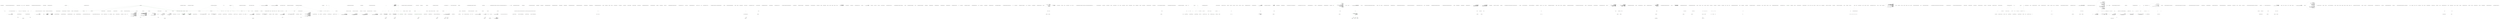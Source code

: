 digraph  {
n387 [label="CommandLine.Text.HelpText", span=""];
n388 [label=auto, span=""];
n389 [label="CommandLine.ParserResult<T>", span=""];
n390 [label=pr, span=""];
n391 [label="CommandLine.Text.HelpText", span=""];
n392 [label="System.Func<CommandLine.Error, string>", span=""];
n393 [label=int, span=""];
n394 [label=text, span=""];
n395 [label=groups, span=""];
n396 [label=string, span=""];
n397 [label=maxLength, span=""];
n398 [label=remainingSpace, span=""];
n399 [label=int, span=""];
n400 [label="CommandLine.Core.Specification", span=""];
n401 [label=optionHelpText, span=""];
n402 [label="CommandLine.Core.OptionSpecification", span=""];
n403 [label="CommandLine.Core.ValueSpecification", span=""];
n0 [cluster="CommandLine.Text.HelpText.HelpText()", label="Entry CommandLine.Text.HelpText.HelpText()", span="36-36"];
n1 [cluster="CommandLine.Text.HelpText.HelpText()", label="Exit CommandLine.Text.HelpText.HelpText()", span="36-36"];
n2 [cluster="CommandLine.Text.HelpText.HelpText(CommandLine.Text.SentenceBuilder)", label="Entry CommandLine.Text.HelpText.HelpText(CommandLine.Text.SentenceBuilder)", span="48-48"];
n3 [cluster="CommandLine.Text.HelpText.HelpText(CommandLine.Text.SentenceBuilder)", label="Exit CommandLine.Text.HelpText.HelpText(CommandLine.Text.SentenceBuilder)", span="48-48"];
n4 [cluster="CommandLine.Text.HelpText.HelpText(string)", label="Entry CommandLine.Text.HelpText.HelpText(string)", span="59-59"];
n5 [cluster="CommandLine.Text.HelpText.HelpText(string)", label="Exit CommandLine.Text.HelpText.HelpText(string)", span="59-59"];
n6 [cluster="CommandLine.Text.HelpText.HelpText(CommandLine.Text.SentenceBuilder, string)", label="Entry CommandLine.Text.HelpText.HelpText(CommandLine.Text.SentenceBuilder, string)", span="70-70"];
n7 [cluster="CommandLine.Text.HelpText.HelpText(CommandLine.Text.SentenceBuilder, string)", label="Exit CommandLine.Text.HelpText.HelpText(CommandLine.Text.SentenceBuilder, string)", span="70-70"];
n8 [cluster="CommandLine.Text.HelpText.HelpText(string, string)", label="Entry CommandLine.Text.HelpText.HelpText(string, string)", span="82-82"];
n9 [cluster="CommandLine.Text.HelpText.HelpText(string, string)", label="Exit CommandLine.Text.HelpText.HelpText(string, string)", span="82-82"];
n10 [cluster="CommandLine.Text.HelpText.HelpText(CommandLine.Text.SentenceBuilder, string, string)", label="Entry CommandLine.Text.HelpText.HelpText(CommandLine.Text.SentenceBuilder, string, string)", span="95-95"];
n11 [cluster="CommandLine.Text.HelpText.HelpText(CommandLine.Text.SentenceBuilder, string, string)", label="sentenceBuilder == null", span="97-97"];
n13 [cluster="CommandLine.Text.HelpText.HelpText(CommandLine.Text.SentenceBuilder, string, string)", label="heading == null", span="98-98"];
n15 [cluster="CommandLine.Text.HelpText.HelpText(CommandLine.Text.SentenceBuilder, string, string)", label="copyright == null", span="99-99"];
n19 [cluster="CommandLine.Text.HelpText.HelpText(CommandLine.Text.SentenceBuilder, string, string)", label="this.sentenceBuilder = sentenceBuilder", span="104-104"];
n20 [cluster="CommandLine.Text.HelpText.HelpText(CommandLine.Text.SentenceBuilder, string, string)", label="this.heading = heading", span="105-105"];
n21 [cluster="CommandLine.Text.HelpText.HelpText(CommandLine.Text.SentenceBuilder, string, string)", label="this.copyright = copyright", span="106-106"];
n12 [cluster="CommandLine.Text.HelpText.HelpText(CommandLine.Text.SentenceBuilder, string, string)", label="throw new ArgumentNullException(''sentenceBuilder'');", span="97-97"];
n14 [cluster="CommandLine.Text.HelpText.HelpText(CommandLine.Text.SentenceBuilder, string, string)", label="throw new ArgumentNullException(''heading'');", span="98-98"];
n16 [cluster="CommandLine.Text.HelpText.HelpText(CommandLine.Text.SentenceBuilder, string, string)", label="throw new ArgumentNullException(''copyright'');", span="99-99"];
n17 [cluster="CommandLine.Text.HelpText.HelpText(CommandLine.Text.SentenceBuilder, string, string)", label="preOptionsHelp = new StringBuilder(BuilderCapacity)", span="101-101"];
n18 [cluster="CommandLine.Text.HelpText.HelpText(CommandLine.Text.SentenceBuilder, string, string)", label="postOptionsHelp = new StringBuilder(BuilderCapacity)", span="102-102"];
n24 [cluster="System.Text.StringBuilder.StringBuilder(int)", label="Entry System.Text.StringBuilder.StringBuilder(int)", span="0-0"];
n22 [cluster="CommandLine.Text.HelpText.HelpText(CommandLine.Text.SentenceBuilder, string, string)", label="Exit CommandLine.Text.HelpText.HelpText(CommandLine.Text.SentenceBuilder, string, string)", span="95-95"];
n23 [cluster="System.ArgumentNullException.ArgumentNullException(string)", label="Entry System.ArgumentNullException.ArgumentNullException(string)", span="0-0"];
n25 [cluster="CommandLine.Text.HelpText.AutoBuild<T>(CommandLine.ParserResult<T>, System.Func<CommandLine.Text.HelpText, CommandLine.Text.HelpText>, bool)", label="Entry CommandLine.Text.HelpText.AutoBuild<T>(CommandLine.ParserResult<T>, System.Func<CommandLine.Text.HelpText, CommandLine.Text.HelpText>, bool)", span="195-195"];
n26 [cluster="CommandLine.Text.HelpText.AutoBuild<T>(CommandLine.ParserResult<T>, System.Func<CommandLine.Text.HelpText, CommandLine.Text.HelpText>, bool)", label="var auto = new HelpText {\r\n                Heading = HeadingInfo.Default,\r\n                Copyright = CopyrightInfo.Default,\r\n                AdditionalNewLineAfterOption = true,\r\n                AddDashesToOption = !verbsIndex\r\n            }", span="200-205"];
n28 [cluster="CommandLine.Text.HelpText.AutoBuild<T>(CommandLine.ParserResult<T>, System.Func<CommandLine.Text.HelpText, CommandLine.Text.HelpText>, bool)", label="onError != null && parserResult.Tag == ParserResultType.NotParsed", span="209-209"];
n29 [cluster="CommandLine.Text.HelpText.AutoBuild<T>(CommandLine.ParserResult<T>, System.Func<CommandLine.Text.HelpText, CommandLine.Text.HelpText>, bool)", label="errors = ((NotParsed<T>)parserResult).Errors", span="211-211"];
n31 [cluster="CommandLine.Text.HelpText.AutoBuild<T>(CommandLine.ParserResult<T>, System.Func<CommandLine.Text.HelpText, CommandLine.Text.HelpText>, bool)", label="auto = onError(auto)", span="215-215"];
n37 [cluster="CommandLine.Text.HelpText.AutoBuild<T>(CommandLine.ParserResult<T>, System.Func<CommandLine.Text.HelpText, CommandLine.Text.HelpText>, bool)", label="auto.AddOptions(parserResult)", span="231-231"];
n27 [cluster="CommandLine.Text.HelpText.AutoBuild<T>(CommandLine.ParserResult<T>, System.Func<CommandLine.Text.HelpText, CommandLine.Text.HelpText>, bool)", label="var errors = Enumerable.Empty<Error>()", span="207-207"];
n32 [cluster="CommandLine.Text.HelpText.AutoBuild<T>(CommandLine.ParserResult<T>, System.Func<CommandLine.Text.HelpText, CommandLine.Text.HelpText>, bool)", label="ReflectionHelper.GetAttribute<AssemblyLicenseAttribute>()\r\n                .Do(license => license.AddToHelpText(auto, true))", span="219-220"];
n51 [cluster="lambda expression", label="license.AddToHelpText(auto, true)", span="220-220"];
n33 [cluster="CommandLine.Text.HelpText.AutoBuild<T>(CommandLine.ParserResult<T>, System.Func<CommandLine.Text.HelpText, CommandLine.Text.HelpText>, bool)", label="ReflectionHelper.GetAttribute<AssemblyUsageAttribute>()\r\n                .Do(usage => usage.AddToHelpText(auto, true))", span="222-223"];
n55 [cluster="lambda expression", label="usage.AddToHelpText(auto, true)", span="223-223"];
n35 [cluster="CommandLine.Text.HelpText.AutoBuild<T>(CommandLine.ParserResult<T>, System.Func<CommandLine.Text.HelpText, CommandLine.Text.HelpText>, bool)", label="auto.AddDashesToOption = false", span="227-227"];
n38 [cluster="CommandLine.Text.HelpText.AutoBuild<T>(CommandLine.ParserResult<T>, System.Func<CommandLine.Text.HelpText, CommandLine.Text.HelpText>, bool)", label="return auto;", span="233-233"];
n40 [cluster="System.Linq.Enumerable.Empty<TResult>()", label="Entry System.Linq.Enumerable.Empty<TResult>()", span="0-0"];
n30 [cluster="CommandLine.Text.HelpText.AutoBuild<T>(CommandLine.ParserResult<T>, System.Func<CommandLine.Text.HelpText, CommandLine.Text.HelpText>, bool)", label="FilterMeaningfulErrors(errors).Any()", span="213-213"];
n41 [cluster="CommandLine.Text.HelpText.FilterMeaningfulErrors(System.Collections.Generic.IEnumerable<CommandLine.Error>)", label="Entry CommandLine.Text.HelpText.FilterMeaningfulErrors(System.Collections.Generic.IEnumerable<CommandLine.Error>)", span="450-450"];
n42 [cluster="System.Collections.Generic.IEnumerable<TSource>.Any<TSource>()", label="Entry System.Collections.Generic.IEnumerable<TSource>.Any<TSource>()", span="0-0"];
n43 [cluster="System.Func<T, TResult>.Invoke(T)", label="Entry System.Func<T, TResult>.Invoke(T)", span="0-0"];
n44 [cluster="CommandLine.Infrastructure.ReflectionHelper.GetAttribute<TAttribute>()", label="Entry CommandLine.Infrastructure.ReflectionHelper.GetAttribute<TAttribute>()", span="12-12"];
n45 [cluster="CSharpx.Maybe<T>.Do<T>(System.Action<T>)", label="Entry CSharpx.Maybe<T>.Do<T>(System.Action<T>)", span="300-300"];
n50 [cluster="lambda expression", label="Entry lambda expression", span="220-220"];
n54 [cluster="lambda expression", label="Entry lambda expression", span="223-223"];
n46 [cluster="Unk.Any", label="Entry Unk.Any", span=""];
n57 [cluster="lambda expression", label="Entry lambda expression", span="225-225"];
n47 [cluster="System.Collections.Generic.IEnumerable<TSource>.ToArray<TSource>()", label="Entry System.Collections.Generic.IEnumerable<TSource>.ToArray<TSource>()", span="0-0"];
n48 [cluster="CommandLine.Text.HelpText.AddVerbs(params System.Type[])", label="Entry CommandLine.Text.HelpText.AddVerbs(params System.Type[])", span="348-348"];
n49 [cluster="CommandLine.Text.HelpText.AddOptions<T>(CommandLine.ParserResult<T>)", label="Entry CommandLine.Text.HelpText.AddOptions<T>(CommandLine.ParserResult<T>)", span="331-331"];
n39 [cluster="CommandLine.Text.HelpText.AutoBuild<T>(CommandLine.ParserResult<T>, System.Func<CommandLine.Text.HelpText, CommandLine.Text.HelpText>, bool)", label="Exit CommandLine.Text.HelpText.AutoBuild<T>(CommandLine.ParserResult<T>, System.Func<CommandLine.Text.HelpText, CommandLine.Text.HelpText>, bool)", span="195-195"];
n52 [cluster="lambda expression", label="Exit lambda expression", span="220-220"];
n53 [cluster="CommandLine.Text.MultilineTextAttribute.AddToHelpText(CommandLine.Text.HelpText, bool)", label="Entry CommandLine.Text.MultilineTextAttribute.AddToHelpText(CommandLine.Text.HelpText, bool)", span="155-155"];
n56 [cluster="lambda expression", label="Exit lambda expression", span="223-223"];
n59 [cluster="lambda expression", label="Exit lambda expression", span="225-225"];
n60 [cluster="CommandLine.Text.HelpText.AutoBuild<T>(CommandLine.ParserResult<T>)", label="Entry CommandLine.Text.HelpText.AutoBuild<T>(CommandLine.ParserResult<T>)", span="246-246"];
n61 [cluster="CommandLine.Text.HelpText.AutoBuild<T>(CommandLine.ParserResult<T>)", label="parserResult.Tag != ParserResultType.NotParsed", span="248-248"];
n63 [cluster="CommandLine.Text.HelpText.AutoBuild<T>(CommandLine.ParserResult<T>)", label="var errors = ((NotParsed<T>)parserResult).Errors", span="251-251"];
n67 [cluster="CommandLine.Text.HelpText.AutoBuild<T>(CommandLine.ParserResult<T>)", label="return AutoBuild(parserResult, current => DefaultParsingErrorsHandler(parserResult, current));", span="257-257"];
n85 [cluster="lambda expression", label="DefaultParsingErrorsHandler(parserResult, current)", span="257-257"];
n70 [cluster="CommandLine.Text.HelpText.AutoBuild<T>(CommandLine.ParserResult<T>)", label="return err.Matched\r\n                ? AutoBuild(pr, current => DefaultParsingErrorsHandler(pr, current))\r\n                : AutoBuild(parserResult, current => DefaultParsingErrorsHandler(parserResult, current), true);", span="261-263"];
n92 [cluster="lambda expression", label="DefaultParsingErrorsHandler(parserResult, current)", span="263-263"];
n62 [cluster="CommandLine.Text.HelpText.AutoBuild<T>(CommandLine.ParserResult<T>)", label="throw new ArgumentException(''Excepting NotParsed<T> type.'', ''parserResult'');", span="249-249"];
n64 [cluster="CommandLine.Text.HelpText.AutoBuild<T>(CommandLine.ParserResult<T>)", label="errors.Any(e => e.Tag == ErrorType.VersionRequestedError)", span="253-253"];
n66 [cluster="CommandLine.Text.HelpText.AutoBuild<T>(CommandLine.ParserResult<T>)", label="!errors.Any(e => e.Tag == ErrorType.HelpVerbRequestedError)", span="256-256"];
n68 [cluster="CommandLine.Text.HelpText.AutoBuild<T>(CommandLine.ParserResult<T>)", label="var err = errors.OfType<HelpVerbRequestedError>().Single()", span="259-259"];
n65 [cluster="CommandLine.Text.HelpText.AutoBuild<T>(CommandLine.ParserResult<T>)", label="return new HelpText(HeadingInfo.Default).AddPreOptionsLine(Environment.NewLine);", span="254-254"];
n78 [cluster="lambda expression", label="Entry lambda expression", span="253-253"];
n81 [cluster="lambda expression", label="Entry lambda expression", span="256-256"];
n69 [cluster="CommandLine.Text.HelpText.AutoBuild<T>(CommandLine.ParserResult<T>)", label="var pr = new NotParsed<object>(TypeInfo.Create(err.Type), Enumerable.Empty<Error>())", span="260-260"];
n74 [cluster="System.Collections.IEnumerable.OfType<TResult>()", label="Entry System.Collections.IEnumerable.OfType<TResult>()", span="0-0"];
n75 [cluster="System.Collections.Generic.IEnumerable<TSource>.Single<TSource>()", label="Entry System.Collections.Generic.IEnumerable<TSource>.Single<TSource>()", span="0-0"];
n76 [cluster="CommandLine.NotParsed<T>.NotParsed(CommandLine.TypeInfo, System.Collections.Generic.IEnumerable<CommandLine.Error>)", label="Entry CommandLine.NotParsed<T>.NotParsed(CommandLine.TypeInfo, System.Collections.Generic.IEnumerable<CommandLine.Error>)", span="163-163"];
n77 [cluster="CommandLine.TypeInfo.Create(System.Type)", label="Entry CommandLine.TypeInfo.Create(System.Type)", span="29-29"];
n89 [cluster="lambda expression", label="DefaultParsingErrorsHandler(pr, current)", span="262-262"];
n71 [cluster="CommandLine.Text.HelpText.AutoBuild<T>(CommandLine.ParserResult<T>)", label="Exit CommandLine.Text.HelpText.AutoBuild<T>(CommandLine.ParserResult<T>)", span="246-246"];
n73 [cluster="CommandLine.Text.HelpText.AddPreOptionsLine(string)", label="Entry CommandLine.Text.HelpText.AddPreOptionsLine(string)", span="311-311"];
n72 [cluster="System.ArgumentException.ArgumentException(string, string)", label="Entry System.ArgumentException.ArgumentException(string, string)", span="0-0"];
n84 [cluster="lambda expression", label="Entry lambda expression", span="257-257"];
n88 [cluster="lambda expression", label="Entry lambda expression", span="262-262"];
n91 [cluster="lambda expression", label="Entry lambda expression", span="263-263"];
n79 [cluster="lambda expression", label="e.Tag == ErrorType.VersionRequestedError", span="253-253"];
n80 [cluster="lambda expression", label="Exit lambda expression", span="253-253"];
n82 [cluster="lambda expression", label="e.Tag == ErrorType.HelpVerbRequestedError", span="256-256"];
n83 [cluster="lambda expression", label="Exit lambda expression", span="256-256"];
n86 [cluster="lambda expression", label="Exit lambda expression", span="257-257"];
n87 [cluster="CommandLine.Text.HelpText.DefaultParsingErrorsHandler<T>(CommandLine.ParserResult<T>, CommandLine.Text.HelpText)", label="Entry CommandLine.Text.HelpText.DefaultParsingErrorsHandler<T>(CommandLine.ParserResult<T>, CommandLine.Text.HelpText)", span="271-271"];
n90 [cluster="lambda expression", label="Exit lambda expression", span="262-262"];
n93 [cluster="lambda expression", label="Exit lambda expression", span="263-263"];
n94 [cluster="CommandLine.Text.HelpText.DefaultParsingErrorsHandler<T>(CommandLine.ParserResult<T>, CommandLine.Text.HelpText)", label="parserResult == null", span="273-273"];
n96 [cluster="CommandLine.Text.HelpText.DefaultParsingErrorsHandler<T>(CommandLine.ParserResult<T>, CommandLine.Text.HelpText)", label="current == null", span="274-274"];
n98 [cluster="CommandLine.Text.HelpText.DefaultParsingErrorsHandler<T>(CommandLine.ParserResult<T>, CommandLine.Text.HelpText)", label="FilterMeaningfulErrors(((NotParsed<T>)parserResult).Errors).Empty()", span="276-276"];
n99 [cluster="CommandLine.Text.HelpText.DefaultParsingErrorsHandler<T>(CommandLine.ParserResult<T>, CommandLine.Text.HelpText)", label="return current;", span="277-277"];
n100 [cluster="CommandLine.Text.HelpText.DefaultParsingErrorsHandler<T>(CommandLine.ParserResult<T>, CommandLine.Text.HelpText)", label="var errors = RenderParsingErrorsText(parserResult,\r\n                current.SentenceBuilder.FormatError,\r\n                current.SentenceBuilder.FormatMutuallyExclusiveSetErrors,\r\n                2)", span="279-282"];
n102 [cluster="CommandLine.Text.HelpText.DefaultParsingErrorsHandler<T>(CommandLine.ParserResult<T>, CommandLine.Text.HelpText)", label="return current;", span="284-284"];
n103 [cluster="CommandLine.Text.HelpText.DefaultParsingErrorsHandler<T>(CommandLine.ParserResult<T>, CommandLine.Text.HelpText)", label="current.AddPreOptionsLine(\r\n                string.Concat(Environment.NewLine, current.SentenceBuilder.ErrorsHeadingText()))", span="286-287"];
n105 [cluster="CommandLine.Text.HelpText.DefaultParsingErrorsHandler<T>(CommandLine.ParserResult<T>, CommandLine.Text.HelpText)", label="lines.ForEach(\r\n                line => current.AddPreOptionsLine(line))", span="290-291"];
n116 [cluster="lambda expression", label="current.AddPreOptionsLine(line)", span="291-291"];
n106 [cluster="CommandLine.Text.HelpText.DefaultParsingErrorsHandler<T>(CommandLine.ParserResult<T>, CommandLine.Text.HelpText)", label="return current;", span="293-293"];
n95 [cluster="CommandLine.Text.HelpText.DefaultParsingErrorsHandler<T>(CommandLine.ParserResult<T>, CommandLine.Text.HelpText)", label="throw new ArgumentNullException(''parserResult'');", span="273-273"];
n97 [cluster="CommandLine.Text.HelpText.DefaultParsingErrorsHandler<T>(CommandLine.ParserResult<T>, CommandLine.Text.HelpText)", label="throw new ArgumentNullException(''current'');", span="274-274"];
n108 [cluster="System.Collections.Generic.IEnumerable<TSource>.Empty<TSource>()", label="Entry System.Collections.Generic.IEnumerable<TSource>.Empty<TSource>()", span="31-31"];
n101 [cluster="CommandLine.Text.HelpText.DefaultParsingErrorsHandler<T>(CommandLine.ParserResult<T>, CommandLine.Text.HelpText)", label="string.IsNullOrEmpty(errors)", span="283-283"];
n109 [cluster="CommandLine.Text.HelpText.RenderParsingErrorsText<T>(CommandLine.ParserResult<T>, System.Func<CommandLine.Error, string>, System.Func<System.Collections.Generic.IEnumerable<CommandLine.MutuallyExclusiveSetError>, string>, int)", label="Entry CommandLine.Text.HelpText.RenderParsingErrorsText<T>(CommandLine.ParserResult<T>, System.Func<CommandLine.Error, string>, System.Func<System.Collections.Generic.IEnumerable<CommandLine.MutuallyExclusiveSetError>, string>, int)", span="398-398"];
n104 [cluster="CommandLine.Text.HelpText.DefaultParsingErrorsHandler<T>(CommandLine.ParserResult<T>, CommandLine.Text.HelpText)", label="var lines = errors.Split(\r\n                new[] { Environment.NewLine }, StringSplitOptions.None)", span="288-289"];
n110 [cluster="string.IsNullOrEmpty(string)", label="Entry string.IsNullOrEmpty(string)", span="0-0"];
n111 [cluster="System.Func<TResult>.Invoke()", label="Entry System.Func<TResult>.Invoke()", span="0-0"];
n112 [cluster="string.Concat(string, string)", label="Entry string.Concat(string, string)", span="0-0"];
n113 [cluster="string.Split(string[], System.StringSplitOptions)", label="Entry string.Split(string[], System.StringSplitOptions)", span="0-0"];
n114 [cluster="System.Collections.Generic.IEnumerable<T>.ForEach<T>(System.Action<T>)", label="Entry System.Collections.Generic.IEnumerable<T>.ForEach<T>(System.Action<T>)", span="231-231"];
n115 [cluster="lambda expression", label="Entry lambda expression", span="291-291"];
n107 [cluster="CommandLine.Text.HelpText.DefaultParsingErrorsHandler<T>(CommandLine.ParserResult<T>, CommandLine.Text.HelpText)", label="Exit CommandLine.Text.HelpText.DefaultParsingErrorsHandler<T>(CommandLine.ParserResult<T>, CommandLine.Text.HelpText)", span="271-271"];
n117 [cluster="lambda expression", label="Exit lambda expression", span="291-291"];
n118 [cluster="CommandLine.Text.HelpText.implicit operator string(CommandLine.Text.HelpText)", label="Entry CommandLine.Text.HelpText.implicit operator string(CommandLine.Text.HelpText)", span="301-301"];
n119 [cluster="CommandLine.Text.HelpText.implicit operator string(CommandLine.Text.HelpText)", label="return info.ToString();", span="303-303"];
n120 [cluster="CommandLine.Text.HelpText.implicit operator string(CommandLine.Text.HelpText)", label="Exit CommandLine.Text.HelpText.implicit operator string(CommandLine.Text.HelpText)", span="301-301"];
n121 [cluster="CommandLine.Text.HelpText.ToString()", label="Entry CommandLine.Text.HelpText.ToString()", span="432-432"];
n122 [cluster="CommandLine.Text.HelpText.AddPreOptionsLine(string)", label="return AddPreOptionsLine(value, MaximumDisplayWidth);", span="313-313"];
n123 [cluster="CommandLine.Text.HelpText.AddPreOptionsLine(string)", label="Exit CommandLine.Text.HelpText.AddPreOptionsLine(string)", span="311-311"];
n124 [cluster="CommandLine.Text.HelpText.AddPreOptionsLine(string, int)", label="Entry CommandLine.Text.HelpText.AddPreOptionsLine(string, int)", span="574-574"];
n125 [cluster="CommandLine.Text.HelpText.AddPostOptionsLine(string)", label="Entry CommandLine.Text.HelpText.AddPostOptionsLine(string)", span="321-321"];
n126 [cluster="CommandLine.Text.HelpText.AddPostOptionsLine(string)", label="return AddLine(postOptionsHelp, value);", span="323-323"];
n127 [cluster="CommandLine.Text.HelpText.AddPostOptionsLine(string)", label="Exit CommandLine.Text.HelpText.AddPostOptionsLine(string)", span="321-321"];
n128 [cluster="CommandLine.Text.HelpText.AddLine(System.Text.StringBuilder, string)", label="Entry CommandLine.Text.HelpText.AddLine(System.Text.StringBuilder, string)", span="680-680"];
n129 [cluster="CommandLine.Text.HelpText.AddOptions<T>(CommandLine.ParserResult<T>)", label="result == null", span="334-334"];
n130 [cluster="CommandLine.Text.HelpText.AddOptions<T>(CommandLine.ParserResult<T>)", label="throw new ArgumentNullException(''result'');", span="334-334"];
n132 [cluster="CommandLine.Text.HelpText.AddOptions<T>(CommandLine.ParserResult<T>)", label="Exit CommandLine.Text.HelpText.AddOptions<T>(CommandLine.ParserResult<T>)", span="331-331"];
n133 [cluster="CommandLine.Text.HelpText.GetSpecificationsFromType(System.Type)", label="Entry CommandLine.Text.HelpText.GetSpecificationsFromType(System.Type)", span="491-491"];
n134 [cluster="CommandLine.Text.HelpText.AddOptionsImpl(System.Collections.Generic.IEnumerable<CommandLine.Core.Specification>, string, int)", label="Entry CommandLine.Text.HelpText.AddOptionsImpl(System.Collections.Generic.IEnumerable<CommandLine.Core.Specification>, string, int)", span="536-536"];
n135 [cluster="CommandLine.Text.HelpText.AddVerbs(params System.Type[])", label="types == null", span="350-350"];
n137 [cluster="CommandLine.Text.HelpText.AddVerbs(params System.Type[])", label="types.Length == 0", span="351-351"];
n139 [cluster="CommandLine.Text.HelpText.AddVerbs(params System.Type[])", label="return AddOptionsImpl(\r\n                AdaptVerbsToSpecifications(types),\r\n                SentenceBuilder.RequiredWord(),\r\n                MaximumDisplayWidth);", span="353-356"];
n136 [cluster="CommandLine.Text.HelpText.AddVerbs(params System.Type[])", label="throw new ArgumentNullException(''types'');", span="350-350"];
n138 [cluster="CommandLine.Text.HelpText.AddVerbs(params System.Type[])", label="throw new ArgumentOutOfRangeException(''types'');", span="351-351"];
n140 [cluster="CommandLine.Text.HelpText.AddVerbs(params System.Type[])", label="Exit CommandLine.Text.HelpText.AddVerbs(params System.Type[])", span="348-348"];
n141 [cluster="System.ArgumentOutOfRangeException.ArgumentOutOfRangeException(string)", label="Entry System.ArgumentOutOfRangeException.ArgumentOutOfRangeException(string)", span="0-0"];
n142 [cluster="CommandLine.Text.HelpText.AdaptVerbsToSpecifications(System.Collections.Generic.IEnumerable<System.Type>)", label="Entry CommandLine.Text.HelpText.AdaptVerbsToSpecifications(System.Collections.Generic.IEnumerable<System.Type>)", span="524-524"];
n143 [cluster="CommandLine.Text.HelpText.AddOptions<T>(int, CommandLine.ParserResult<T>)", label="Entry CommandLine.Text.HelpText.AddOptions<T>(int, CommandLine.ParserResult<T>)", span="365-365"];
n144 [cluster="CommandLine.Text.HelpText.AddOptions<T>(int, CommandLine.ParserResult<T>)", label="result == null", span="367-367"];
n145 [cluster="CommandLine.Text.HelpText.AddOptions<T>(int, CommandLine.ParserResult<T>)", label="throw new ArgumentNullException(''result'');", span="367-367"];
n147 [cluster="CommandLine.Text.HelpText.AddOptions<T>(int, CommandLine.ParserResult<T>)", label="Exit CommandLine.Text.HelpText.AddOptions<T>(int, CommandLine.ParserResult<T>)", span="365-365"];
n148 [cluster="CommandLine.Text.HelpText.AddVerbs(int, params System.Type[])", label="Entry CommandLine.Text.HelpText.AddVerbs(int, params System.Type[])", span="382-382"];
n149 [cluster="CommandLine.Text.HelpText.AddVerbs(int, params System.Type[])", label="types == null", span="384-384"];
n151 [cluster="CommandLine.Text.HelpText.AddVerbs(int, params System.Type[])", label="types.Length == 0", span="385-385"];
n153 [cluster="CommandLine.Text.HelpText.AddVerbs(int, params System.Type[])", label="return AddOptionsImpl(AdaptVerbsToSpecifications(types), SentenceBuilder.RequiredWord(), maximumLength);", span="387-387"];
n150 [cluster="CommandLine.Text.HelpText.AddVerbs(int, params System.Type[])", label="throw new ArgumentNullException(''types'');", span="384-384"];
n152 [cluster="CommandLine.Text.HelpText.AddVerbs(int, params System.Type[])", label="throw new ArgumentOutOfRangeException(''types'');", span="385-385"];
n154 [cluster="CommandLine.Text.HelpText.AddVerbs(int, params System.Type[])", label="Exit CommandLine.Text.HelpText.AddVerbs(int, params System.Type[])", span="382-382"];
n155 [cluster="CommandLine.Text.HelpText.RenderParsingErrorsText<T>(CommandLine.ParserResult<T>, System.Func<CommandLine.Error, string>, System.Func<System.Collections.Generic.IEnumerable<CommandLine.MutuallyExclusiveSetError>, string>, int)", label="parserResult == null", span="404-404"];
n157 [cluster="CommandLine.Text.HelpText.RenderParsingErrorsText<T>(CommandLine.ParserResult<T>, System.Func<CommandLine.Error, string>, System.Func<System.Collections.Generic.IEnumerable<CommandLine.MutuallyExclusiveSetError>, string>, int)", label="var meaningfulErrors =\r\n                FilterMeaningfulErrors(((NotParsed<T>)parserResult).Errors)", span="406-407"];
n161 [cluster="CommandLine.Text.HelpText.RenderParsingErrorsText<T>(CommandLine.ParserResult<T>, System.Func<CommandLine.Error, string>, System.Func<System.Collections.Generic.IEnumerable<CommandLine.MutuallyExclusiveSetError>, string>, int)", label="meaningfulErrors\r\n                .Where(e => e.Tag != ErrorType.MutuallyExclusiveSetError)\r\n                .ForEach(\r\n                    error =>\r\n                        {\r\n                            var line = new StringBuilder(indent.Spaces())\r\n                                .Append(formatError(error)); \r\n                            text.AppendLine(line.ToString());\r\n                        })", span="412-420"];
n173 [cluster="lambda expression", label="var line = new StringBuilder(indent.Spaces())\r\n                                .Append(formatError(error))", span="417-418"];
n162 [cluster="CommandLine.Text.HelpText.RenderParsingErrorsText<T>(CommandLine.ParserResult<T>, System.Func<CommandLine.Error, string>, System.Func<System.Collections.Generic.IEnumerable<CommandLine.MutuallyExclusiveSetError>, string>, int)", label="return text.AppendIfNotEmpty(\r\n                formatMutuallyExclusiveSetErrors(\r\n                    meaningfulErrors.OfType<MutuallyExclusiveSetError>()))\r\n                .ToString();", span="422-425"];
n156 [cluster="CommandLine.Text.HelpText.RenderParsingErrorsText<T>(CommandLine.ParserResult<T>, System.Func<CommandLine.Error, string>, System.Func<System.Collections.Generic.IEnumerable<CommandLine.MutuallyExclusiveSetError>, string>, int)", label="throw new ArgumentNullException(''parserResult'');", span="404-404"];
n158 [cluster="CommandLine.Text.HelpText.RenderParsingErrorsText<T>(CommandLine.ParserResult<T>, System.Func<CommandLine.Error, string>, System.Func<System.Collections.Generic.IEnumerable<CommandLine.MutuallyExclusiveSetError>, string>, int)", label="meaningfulErrors.Empty()", span="408-408"];
n159 [cluster="CommandLine.Text.HelpText.RenderParsingErrorsText<T>(CommandLine.ParserResult<T>, System.Func<CommandLine.Error, string>, System.Func<System.Collections.Generic.IEnumerable<CommandLine.MutuallyExclusiveSetError>, string>, int)", label="return string.Empty;", span="409-409"];
n160 [cluster="CommandLine.Text.HelpText.RenderParsingErrorsText<T>(CommandLine.ParserResult<T>, System.Func<CommandLine.Error, string>, System.Func<System.Collections.Generic.IEnumerable<CommandLine.MutuallyExclusiveSetError>, string>, int)", label="var text = new StringBuilder()", span="411-411"];
n164 [cluster="System.Text.StringBuilder.StringBuilder()", label="Entry System.Text.StringBuilder.StringBuilder()", span="0-0"];
n174 [cluster="lambda expression", label="text.AppendLine(line.ToString())", span="419-419"];
n165 [cluster="Unk.Where", label="Entry Unk.Where", span=""];
n166 [cluster="Unk.ForEach", label="Entry Unk.ForEach", span=""];
n169 [cluster="lambda expression", label="Entry lambda expression", span="413-413"];
n172 [cluster="lambda expression", label="Entry lambda expression", span="415-420"];
n163 [cluster="CommandLine.Text.HelpText.RenderParsingErrorsText<T>(CommandLine.ParserResult<T>, System.Func<CommandLine.Error, string>, System.Func<System.Collections.Generic.IEnumerable<CommandLine.MutuallyExclusiveSetError>, string>, int)", label="Exit CommandLine.Text.HelpText.RenderParsingErrorsText<T>(CommandLine.ParserResult<T>, System.Func<CommandLine.Error, string>, System.Func<System.Collections.Generic.IEnumerable<CommandLine.MutuallyExclusiveSetError>, string>, int)", span="398-398"];
n167 [cluster="System.Text.StringBuilder.AppendIfNotEmpty(params string[])", label="Entry System.Text.StringBuilder.AppendIfNotEmpty(params string[])", span="57-57"];
n168 [cluster="System.Text.StringBuilder.ToString()", label="Entry System.Text.StringBuilder.ToString()", span="0-0"];
n170 [cluster="lambda expression", label="e.Tag != ErrorType.MutuallyExclusiveSetError", span="413-413"];
n171 [cluster="lambda expression", label="Exit lambda expression", span="413-413"];
n176 [cluster="System.Text.StringBuilder.StringBuilder(string)", label="Entry System.Text.StringBuilder.StringBuilder(string)", span="0-0"];
n177 [cluster="int.Spaces()", label="Entry int.Spaces()", span="30-30"];
n178 [cluster="Unk.formatError", label="Entry Unk.formatError", span=""];
n179 [cluster="System.Text.StringBuilder.Append(string)", label="Entry System.Text.StringBuilder.Append(string)", span="0-0"];
n175 [cluster="lambda expression", label="Exit lambda expression", span="415-420"];
n180 [cluster="System.Text.StringBuilder.AppendLine(string)", label="Entry System.Text.StringBuilder.AppendLine(string)", span="0-0"];
n181 [cluster="CommandLine.Text.HelpText.ToString()", label="int ExtraLength = 10", span="434-434"];
n182 [cluster="CommandLine.Text.HelpText.ToString()", label="return\r\n                new StringBuilder(\r\n                    heading.SafeLength() + copyright.SafeLength() + preOptionsHelp.SafeLength() +\r\n                        optionsHelp.SafeLength() + ExtraLength).Append(heading)\r\n                    .AppendWhen(!string.IsNullOrEmpty(copyright), Environment.NewLine, copyright)\r\n                    .AppendWhen(preOptionsHelp.Length > 0, Environment.NewLine, preOptionsHelp.ToString())\r\n                    .AppendWhen(\r\n                        optionsHelp != null && optionsHelp.Length > 0,\r\n                        Environment.NewLine,\r\n                        Environment.NewLine,\r\n                        optionsHelp.SafeToString())\r\n                    .AppendWhen(postOptionsHelp.Length > 0, Environment.NewLine, postOptionsHelp.ToString())\r\n                .ToString();", span="435-447"];
n183 [cluster="CommandLine.Text.HelpText.ToString()", label="Exit CommandLine.Text.HelpText.ToString()", span="432-432"];
n184 [cluster="string.SafeLength()", label="Entry string.SafeLength()", span="40-40"];
n185 [cluster="System.Text.StringBuilder.SafeLength()", label="Entry System.Text.StringBuilder.SafeLength()", span="73-73"];
n186 [cluster="System.Text.StringBuilder.AppendWhen(bool, params string[])", label="Entry System.Text.StringBuilder.AppendWhen(bool, params string[])", span="9-9"];
n187 [cluster="System.Text.StringBuilder.SafeToString()", label="Entry System.Text.StringBuilder.SafeToString()", span="66-66"];
n188 [cluster="CommandLine.Text.HelpText.FilterMeaningfulErrors(System.Collections.Generic.IEnumerable<CommandLine.Error>)", label="return errors.Where(e => e.Tag != ErrorType.HelpRequestedError && e.Tag != ErrorType.HelpVerbRequestedError);", span="452-452"];
n189 [cluster="CommandLine.Text.HelpText.FilterMeaningfulErrors(System.Collections.Generic.IEnumerable<CommandLine.Error>)", label="Exit CommandLine.Text.HelpText.FilterMeaningfulErrors(System.Collections.Generic.IEnumerable<CommandLine.Error>)", span="450-450"];
n190 [cluster="lambda expression", label="Entry lambda expression", span="452-452"];
n191 [cluster="lambda expression", label="e.Tag != ErrorType.HelpRequestedError && e.Tag != ErrorType.HelpVerbRequestedError", span="452-452"];
n192 [cluster="lambda expression", label="Exit lambda expression", span="452-452"];
n193 [cluster="CommandLine.Text.HelpText.AddLine(System.Text.StringBuilder, string, int)", label="Entry CommandLine.Text.HelpText.AddLine(System.Text.StringBuilder, string, int)", span="455-455"];
n194 [cluster="CommandLine.Text.HelpText.AddLine(System.Text.StringBuilder, string, int)", label="builder.AppendWhen(builder.Length > 0, Environment.NewLine)", span="457-457"];
n196 [cluster="CommandLine.Text.HelpText.AddLine(System.Text.StringBuilder, string, int)", label="var words = value.Split(' ')", span="461-461"];
n199 [cluster="CommandLine.Text.HelpText.AddLine(System.Text.StringBuilder, string, int)", label="words[i].Length < (maximumLength - wordBuffer)", span="464-464"];
n200 [cluster="CommandLine.Text.HelpText.AddLine(System.Text.StringBuilder, string, int)", label="builder.Append(words[i])", span="466-466"];
n202 [cluster="CommandLine.Text.HelpText.AddLine(System.Text.StringBuilder, string, int)", label="(maximumLength - wordBuffer) > 1 && i != words.Length - 1", span="468-468"];
n203 [cluster="CommandLine.Text.HelpText.AddLine(System.Text.StringBuilder, string, int)", label="builder.Append('' '')", span="470-470"];
n205 [cluster="CommandLine.Text.HelpText.AddLine(System.Text.StringBuilder, string, int)", label="words[i].Length >= maximumLength && wordBuffer == 0", span="474-474"];
n206 [cluster="CommandLine.Text.HelpText.AddLine(System.Text.StringBuilder, string, int)", label="builder.Append(words[i].Substring(0, maximumLength))", span="476-476"];
n207 [cluster="CommandLine.Text.HelpText.AddLine(System.Text.StringBuilder, string, int)", label="wordBuffer = maximumLength", span="477-477"];
n209 [cluster="CommandLine.Text.HelpText.AddLine(System.Text.StringBuilder, string, int)", label="value = value.Substring(Math.Min(wordBuffer, value.Length))", span="483-483"];
n210 [cluster="CommandLine.Text.HelpText.AddLine(System.Text.StringBuilder, string, int)", label="builder.AppendWhen(value.Length > 0, Environment.NewLine)", span="484-484"];
n211 [cluster="CommandLine.Text.HelpText.AddLine(System.Text.StringBuilder, string, int)", label="value.Length > maximumLength", span="486-486"];
n212 [cluster="CommandLine.Text.HelpText.AddLine(System.Text.StringBuilder, string, int)", label="builder.Append(value)", span="488-488"];
n195 [cluster="CommandLine.Text.HelpText.AddLine(System.Text.StringBuilder, string, int)", label="var wordBuffer = 0", span="460-460"];
n201 [cluster="CommandLine.Text.HelpText.AddLine(System.Text.StringBuilder, string, int)", label="wordBuffer += words[i].Length", span="467-467"];
n197 [cluster="CommandLine.Text.HelpText.AddLine(System.Text.StringBuilder, string, int)", label="var i = 0", span="462-462"];
n214 [cluster="string.Split(params char[])", label="Entry string.Split(params char[])", span="0-0"];
n198 [cluster="CommandLine.Text.HelpText.AddLine(System.Text.StringBuilder, string, int)", label="i < words.Length", span="462-462"];
n208 [cluster="CommandLine.Text.HelpText.AddLine(System.Text.StringBuilder, string, int)", label="i++", span="462-462"];
n204 [cluster="CommandLine.Text.HelpText.AddLine(System.Text.StringBuilder, string, int)", label="wordBuffer++", span="471-471"];
n215 [cluster="string.Substring(int, int)", label="Entry string.Substring(int, int)", span="0-0"];
n216 [cluster="System.Math.Min(int, int)", label="Entry System.Math.Min(int, int)", span="0-0"];
n217 [cluster="string.Substring(int)", label="Entry string.Substring(int)", span="0-0"];
n213 [cluster="CommandLine.Text.HelpText.AddLine(System.Text.StringBuilder, string, int)", label="Exit CommandLine.Text.HelpText.AddLine(System.Text.StringBuilder, string, int)", span="455-455"];
n218 [cluster="CommandLine.Text.HelpText.GetSpecificationsFromType(System.Type)", label="var specs = type.GetSpecifications(Specification.FromProperty)", span="493-493"];
n219 [cluster="CommandLine.Text.HelpText.GetSpecificationsFromType(System.Type)", label="var optionSpecs = specs\r\n                .OfType<OptionSpecification>()\r\n                .Concat(new[] { MakeHelpEntry(), MakeVersionEntry() })", span="494-496"];
n223 [cluster="System.Type.GetSpecifications<T>(System.Func<System.Reflection.PropertyInfo, T>)", label="Entry System.Type.GetSpecifications<T>(System.Func<System.Reflection.PropertyInfo, T>)", span="17-17"];
n220 [cluster="CommandLine.Text.HelpText.GetSpecificationsFromType(System.Type)", label="var valueSpecs = specs\r\n                .OfType<ValueSpecification>()\r\n                .OrderBy(v => v.Index)", span="497-499"];
n224 [cluster="CommandLine.Text.HelpText.MakeHelpEntry()", label="Entry CommandLine.Text.HelpText.MakeHelpEntry()", span="554-554"];
n225 [cluster="CommandLine.Text.HelpText.MakeVersionEntry()", label="Entry CommandLine.Text.HelpText.MakeVersionEntry()", span="564-564"];
n226 [cluster="System.Collections.Generic.IEnumerable<TSource>.Concat<TSource>(System.Collections.Generic.IEnumerable<TSource>)", label="Entry System.Collections.Generic.IEnumerable<TSource>.Concat<TSource>(System.Collections.Generic.IEnumerable<TSource>)", span="0-0"];
n221 [cluster="CommandLine.Text.HelpText.GetSpecificationsFromType(System.Type)", label="return Enumerable.Empty<Specification>()\r\n                .Concat(optionSpecs)\r\n                .Concat(valueSpecs);", span="500-502"];
n227 [cluster="System.Collections.Generic.IEnumerable<TSource>.OrderBy<TSource, TKey>(System.Func<TSource, TKey>)", label="Entry System.Collections.Generic.IEnumerable<TSource>.OrderBy<TSource, TKey>(System.Func<TSource, TKey>)", span="0-0"];
n228 [cluster="lambda expression", label="Entry lambda expression", span="499-499"];
n222 [cluster="CommandLine.Text.HelpText.GetSpecificationsFromType(System.Type)", label="Exit CommandLine.Text.HelpText.GetSpecificationsFromType(System.Type)", span="491-491"];
n229 [cluster="lambda expression", label="v.Index", span="499-499"];
n230 [cluster="lambda expression", label="Exit lambda expression", span="499-499"];
n231 [cluster="CommandLine.Text.HelpText.GetUsageFromType(System.Type)", label="Entry CommandLine.Text.HelpText.GetUsageFromType(System.Type)", span="505-505"];
n233 [cluster="CommandLine.Text.HelpText.GetUsageFromType(System.Type)", label="Exit CommandLine.Text.HelpText.GetUsageFromType(System.Type)", span="505-505"];
n234 [cluster="System.Type.GetUsageData()", label="Entry System.Type.GetUsageData()", span="39-39"];
n235 [cluster="Unk.Map", label="Entry Unk.Map", span=""];
n236 [cluster="lambda expression", label="Entry lambda expression", span="508-521"];
n237 [cluster="lambda expression", label="var prop = tuple.Item1", span="510-510"];
n238 [cluster="lambda expression", label="var attr = tuple.Item2", span="511-511"];
n239 [cluster="lambda expression", label="var examples = (IEnumerable<Example>)prop\r\n                        .GetValue(null, BindingFlags.Public | BindingFlags.Static | BindingFlags.GetProperty, null, null, null)", span="513-514"];
n240 [cluster="lambda expression", label="var groups = attr.Groups", span="515-515"];
n243 [cluster="System.Reflection.PropertyInfo.GetValue(object, System.Reflection.BindingFlags, System.Reflection.Binder, object[], System.Globalization.CultureInfo)", label="Entry System.Reflection.PropertyInfo.GetValue(object, System.Reflection.BindingFlags, System.Reflection.Binder, object[], System.Globalization.CultureInfo)", span="0-0"];
n242 [cluster="lambda expression", label="Exit lambda expression", span="508-521"];
n244 [cluster="Unk.Select", label="Entry Unk.Select", span=""];
n245 [cluster="lambda expression", label="Entry lambda expression", span="518-520"];
n247 [cluster="lambda expression", label="Exit lambda expression", span="518-520"];
n248 [cluster="System.Collections.Generic.IDictionary<TKey, TValue>.ContainsKey(TKey)", label="Entry System.Collections.Generic.IDictionary<TKey, TValue>.ContainsKey(TKey)", span="0-0"];
n249 [cluster="CommandLine.Text.Example.WithGroupDescription(string)", label="Entry CommandLine.Text.Example.WithGroupDescription(string)", span="117-117"];
n250 [cluster="CommandLine.Text.HelpText.AdaptVerbsToSpecifications(System.Collections.Generic.IEnumerable<System.Type>)", label="return (from verbTuple in Verb.SelectFromTypes(types)\r\n                    select\r\n                        OptionSpecification.NewSwitch(\r\n                            string.Empty,\r\n                            verbTuple.Item1.Name,\r\n                            false,\r\n                            verbTuple.Item1.HelpText,\r\n                            string.Empty)).Concat(new[] { MakeHelpEntry(), MakeVersionEntry() });", span="526-533"];
n251 [cluster="CommandLine.Text.HelpText.AdaptVerbsToSpecifications(System.Collections.Generic.IEnumerable<System.Type>)", label="Exit CommandLine.Text.HelpText.AdaptVerbsToSpecifications(System.Collections.Generic.IEnumerable<System.Type>)", span="524-524"];
n252 [cluster="CommandLine.Core.Verb.SelectFromTypes(System.Collections.Generic.IEnumerable<System.Type>)", label="Entry CommandLine.Core.Verb.SelectFromTypes(System.Collections.Generic.IEnumerable<System.Type>)", span="40-40"];
n253 [cluster="CommandLine.Core.OptionSpecification.NewSwitch(string, string, bool, string, string)", label="Entry CommandLine.Core.OptionSpecification.NewSwitch(string, string, bool, string, string)", span="45-45"];
n254 [cluster="Unk.Concat", label="Entry Unk.Concat", span=""];
n255 [cluster="CommandLine.Text.HelpText.AddOptionsImpl(System.Collections.Generic.IEnumerable<CommandLine.Core.Specification>, string, int)", label="var maxLength = GetMaxLength(specifications)", span="541-541"];
n257 [cluster="CommandLine.Text.HelpText.AddOptionsImpl(System.Collections.Generic.IEnumerable<CommandLine.Core.Specification>, string, int)", label="var remainingSpace = maximumLength - (maxLength + 6)", span="545-545"];
n258 [cluster="CommandLine.Text.HelpText.AddOptionsImpl(System.Collections.Generic.IEnumerable<CommandLine.Core.Specification>, string, int)", label="specifications.ForEach(\r\n                option =>\r\n                    AddOption(requiredWord, maxLength, option, remainingSpace))", span="547-549"];
n263 [cluster="lambda expression", label="AddOption(requiredWord, maxLength, option, remainingSpace)", span="549-549"];
n256 [cluster="CommandLine.Text.HelpText.AddOptionsImpl(System.Collections.Generic.IEnumerable<CommandLine.Core.Specification>, string, int)", label="optionsHelp = new StringBuilder(BuilderCapacity)", span="543-543"];
n261 [cluster="CommandLine.Text.HelpText.GetMaxLength(System.Collections.Generic.IEnumerable<CommandLine.Core.Specification>)", label="Entry CommandLine.Text.HelpText.GetMaxLength(System.Collections.Generic.IEnumerable<CommandLine.Core.Specification>)", span="687-687"];
n259 [cluster="CommandLine.Text.HelpText.AddOptionsImpl(System.Collections.Generic.IEnumerable<CommandLine.Core.Specification>, string, int)", label="return this;", span="551-551"];
n262 [cluster="lambda expression", label="Entry lambda expression", span="548-549"];
n260 [cluster="CommandLine.Text.HelpText.AddOptionsImpl(System.Collections.Generic.IEnumerable<CommandLine.Core.Specification>, string, int)", label="Exit CommandLine.Text.HelpText.AddOptionsImpl(System.Collections.Generic.IEnumerable<CommandLine.Core.Specification>, string, int)", span="536-536"];
n264 [cluster="lambda expression", label="Exit lambda expression", span="548-549"];
n265 [cluster="CommandLine.Text.HelpText.AddOption(string, int, CommandLine.Core.Specification, int)", label="Entry CommandLine.Text.HelpText.AddOption(string, int, CommandLine.Core.Specification, int)", span="581-581"];
n266 [cluster="CommandLine.Text.HelpText.MakeHelpEntry()", label="return OptionSpecification.NewSwitch(\r\n                string.Empty,\r\n                ''help'',\r\n                false,\r\n                sentenceBuilder.HelpCommandText(AddDashesToOption),\r\n                string.Empty);", span="556-561"];
n267 [cluster="CommandLine.Text.HelpText.MakeHelpEntry()", label="Exit CommandLine.Text.HelpText.MakeHelpEntry()", span="554-554"];
n268 [cluster="CommandLine.Text.HelpText.MakeVersionEntry()", label="return OptionSpecification.NewSwitch(\r\n                string.Empty,\r\n                ''version'',\r\n                false,\r\n                sentenceBuilder.VersionCommandText(AddDashesToOption),\r\n                string.Empty);", span="566-571"];
n269 [cluster="CommandLine.Text.HelpText.MakeVersionEntry()", label="Exit CommandLine.Text.HelpText.MakeVersionEntry()", span="564-564"];
n270 [cluster="CommandLine.Text.HelpText.AddPreOptionsLine(string, int)", label="AddLine(preOptionsHelp, value, maximumLength)", span="576-576"];
n271 [cluster="CommandLine.Text.HelpText.AddPreOptionsLine(string, int)", label="return this;", span="578-578"];
n272 [cluster="CommandLine.Text.HelpText.AddPreOptionsLine(string, int)", label="Exit CommandLine.Text.HelpText.AddPreOptionsLine(string, int)", span="574-574"];
n273 [cluster="CommandLine.Text.HelpText.AddOption(string, int, CommandLine.Core.Specification, int)", label="optionsHelp.Append(''  '')", span="583-583"];
n274 [cluster="CommandLine.Text.HelpText.AddOption(string, int, CommandLine.Core.Specification, int)", label="var name = new StringBuilder(maxLength)\r\n                .BimapIf(\r\n                    specification.Tag == SpecificationType.Option,\r\n                    it => it.Append(AddOptionName(maxLength, (OptionSpecification)specification)),\r\n                    it => it.Append(AddValueName(maxLength, (ValueSpecification)specification)))", span="584-588"];
n310 [cluster="lambda expression", label="it.Append(AddOptionName(maxLength, (OptionSpecification)specification))", span="587-587"];
n314 [cluster="lambda expression", label="it.Append(AddValueName(maxLength, (ValueSpecification)specification))", span="588-588"];
n275 [cluster="CommandLine.Text.HelpText.AddOption(string, int, CommandLine.Core.Specification, int)", label="optionsHelp\r\n                .Append(name.Length < maxLength ? name.ToString().PadRight(maxLength) : name.ToString())\r\n                .Append(''    '')", span="590-592"];
n276 [cluster="CommandLine.Text.HelpText.AddOption(string, int, CommandLine.Core.Specification, int)", label="var optionHelpText = specification.HelpText", span="594-594"];
n277 [cluster="CommandLine.Text.HelpText.AddOption(string, int, CommandLine.Core.Specification, int)", label="addEnumValuesToHelpText && specification.EnumValues.Any()", span="596-596"];
n278 [cluster="CommandLine.Text.HelpText.AddOption(string, int, CommandLine.Core.Specification, int)", label="optionHelpText += '' Valid values: '' + string.Join('', '', specification.EnumValues)", span="597-597"];
n279 [cluster="CommandLine.Text.HelpText.AddOption(string, int, CommandLine.Core.Specification, int)", label="specification.DefaultValue.Do(\r\n                defaultValue => optionHelpText = ''(Default: {0}) ''.FormatLocal(defaultValue) + optionHelpText)", span="599-600"];
n280 [cluster="CommandLine.Text.HelpText.AddOption(string, int, CommandLine.Core.Specification, int)", label="specification.Required", span="602-602"];
n281 [cluster="CommandLine.Text.HelpText.AddOption(string, int, CommandLine.Core.Specification, int)", label="optionHelpText = ''{0} ''.FormatInvariant(requiredWord) + optionHelpText", span="603-603"];
n287 [cluster="CommandLine.Text.HelpText.AddOption(string, int, CommandLine.Core.Specification, int)", label="words[i].Length < (widthOfHelpText - wordBuffer)", span="613-613"];
n290 [cluster="CommandLine.Text.HelpText.AddOption(string, int, CommandLine.Core.Specification, int)", label="(widthOfHelpText - wordBuffer) > 1 && i != words.Length - 1", span="617-617"];
n293 [cluster="CommandLine.Text.HelpText.AddOption(string, int, CommandLine.Core.Specification, int)", label="words[i].Length >= widthOfHelpText && wordBuffer == 0", span="623-623"];
n294 [cluster="CommandLine.Text.HelpText.AddOption(string, int, CommandLine.Core.Specification, int)", label="optionsHelp.Append(words[i].Substring(0, widthOfHelpText))", span="625-625"];
n295 [cluster="CommandLine.Text.HelpText.AddOption(string, int, CommandLine.Core.Specification, int)", label="wordBuffer = widthOfHelpText", span="626-626"];
n298 [cluster="CommandLine.Text.HelpText.AddOption(string, int, CommandLine.Core.Specification, int)", label="optionsHelp.AppendWhen(optionHelpText.Length > 0, Environment.NewLine,\r\n                        new string(' ', maxLength + 6))", span="634-635"];
n299 [cluster="CommandLine.Text.HelpText.AddOption(string, int, CommandLine.Core.Specification, int)", label="optionHelpText.Length > widthOfHelpText", span="637-637"];
n303 [cluster="System.Text.StringBuilder.BimapIf(bool, System.Func<System.Text.StringBuilder, System.Text.StringBuilder>, System.Func<System.Text.StringBuilder, System.Text.StringBuilder>)", label="Entry System.Text.StringBuilder.BimapIf(bool, System.Func<System.Text.StringBuilder, System.Text.StringBuilder>, System.Func<System.Text.StringBuilder, System.Text.StringBuilder>)", span="41-41"];
n309 [cluster="lambda expression", label="Entry lambda expression", span="587-587"];
n313 [cluster="lambda expression", label="Entry lambda expression", span="588-588"];
n304 [cluster="string.PadRight(int)", label="Entry string.PadRight(int)", span="0-0"];
n305 [cluster="string.Join(string, System.Collections.Generic.IEnumerable<string>)", label="Entry string.Join(string, System.Collections.Generic.IEnumerable<string>)", span="0-0"];
n317 [cluster="lambda expression", label="Entry lambda expression", span="600-600"];
n318 [cluster="lambda expression", label="optionHelpText = ''(Default: {0}) ''.FormatLocal(defaultValue) + optionHelpText", span="600-600"];
n282 [cluster="CommandLine.Text.HelpText.AddOption(string, int, CommandLine.Core.Specification, int)", label="!string.IsNullOrEmpty(optionHelpText)", span="605-605"];
n284 [cluster="CommandLine.Text.HelpText.AddOption(string, int, CommandLine.Core.Specification, int)", label="var words = optionHelpText.Split(' ')", span="610-610"];
n297 [cluster="CommandLine.Text.HelpText.AddOption(string, int, CommandLine.Core.Specification, int)", label="optionHelpText = optionHelpText.Substring(Math.Min(wordBuffer, optionHelpText.Length)).Trim()", span="633-633"];
n300 [cluster="CommandLine.Text.HelpText.AddOption(string, int, CommandLine.Core.Specification, int)", label="optionsHelp\r\n                .Append(optionHelpText)\r\n                .Append(Environment.NewLine)\r\n                .AppendWhen(additionalNewLineAfterOption, Environment.NewLine)", span="640-643"];
n306 [cluster="string.FormatInvariant(params object[])", label="Entry string.FormatInvariant(params object[])", span="20-20"];
n283 [cluster="CommandLine.Text.HelpText.AddOption(string, int, CommandLine.Core.Specification, int)", label="var wordBuffer = 0", span="609-609"];
n289 [cluster="CommandLine.Text.HelpText.AddOption(string, int, CommandLine.Core.Specification, int)", label="wordBuffer += words[i].Length", span="616-616"];
n285 [cluster="CommandLine.Text.HelpText.AddOption(string, int, CommandLine.Core.Specification, int)", label="var i = 0", span="611-611"];
n286 [cluster="CommandLine.Text.HelpText.AddOption(string, int, CommandLine.Core.Specification, int)", label="i < words.Length", span="611-611"];
n288 [cluster="CommandLine.Text.HelpText.AddOption(string, int, CommandLine.Core.Specification, int)", label="optionsHelp.Append(words[i])", span="615-615"];
n296 [cluster="CommandLine.Text.HelpText.AddOption(string, int, CommandLine.Core.Specification, int)", label="i++", span="611-611"];
n292 [cluster="CommandLine.Text.HelpText.AddOption(string, int, CommandLine.Core.Specification, int)", label="wordBuffer++", span="620-620"];
n291 [cluster="CommandLine.Text.HelpText.AddOption(string, int, CommandLine.Core.Specification, int)", label="optionsHelp.Append('' '')", span="619-619"];
n307 [cluster="string.Trim()", label="Entry string.Trim()", span="0-0"];
n308 [cluster="string.String(char, int)", label="Entry string.String(char, int)", span="0-0"];
n301 [cluster="CommandLine.Text.HelpText.AddOption(string, int, CommandLine.Core.Specification, int)", label="return this;", span="645-645"];
n302 [cluster="CommandLine.Text.HelpText.AddOption(string, int, CommandLine.Core.Specification, int)", label="Exit CommandLine.Text.HelpText.AddOption(string, int, CommandLine.Core.Specification, int)", span="581-581"];
n311 [cluster="lambda expression", label="Exit lambda expression", span="587-587"];
n312 [cluster="CommandLine.Text.HelpText.AddOptionName(int, CommandLine.Core.OptionSpecification)", label="Entry CommandLine.Text.HelpText.AddOptionName(int, CommandLine.Core.OptionSpecification)", span="648-648"];
n315 [cluster="lambda expression", label="Exit lambda expression", span="588-588"];
n316 [cluster="CommandLine.Text.HelpText.AddValueName(int, CommandLine.Core.ValueSpecification)", label="Entry CommandLine.Text.HelpText.AddValueName(int, CommandLine.Core.ValueSpecification)", span="668-668"];
n319 [cluster="lambda expression", label="Exit lambda expression", span="600-600"];
n320 [cluster="string.FormatLocal(params object[])", label="Entry string.FormatLocal(params object[])", span="25-25"];
n321 [cluster="CommandLine.Text.HelpText.AddOptionName(int, CommandLine.Core.OptionSpecification)", label="return\r\n                new StringBuilder(maxLength)\r\n                    .MapIf(\r\n                        specification.ShortName.Length > 0,\r\n                        it => it\r\n                            .AppendWhen(addDashesToOption, '-')\r\n                            .AppendFormat(''{0}'', specification.ShortName)\r\n                            .AppendFormatWhen(specification.MetaValue.Length > 0, '' {0}'', specification.MetaValue)\r\n                            .AppendWhen(specification.LongName.Length > 0, '', ''))\r\n                    .MapIf(\r\n                        specification.LongName.Length > 0,\r\n                        it => it\r\n                            .AppendWhen(addDashesToOption, ''--'')\r\n                            .AppendFormat(''{0}'', specification.LongName)\r\n                            .AppendFormatWhen(specification.MetaValue.Length > 0, ''={0}'', specification.MetaValue))\r\n                    .ToString();", span="650-665"];
n325 [cluster="lambda expression", label="it\r\n                            .AppendWhen(addDashesToOption, '-')\r\n                            .AppendFormat(''{0}'', specification.ShortName)\r\n                            .AppendFormatWhen(specification.MetaValue.Length > 0, '' {0}'', specification.MetaValue)\r\n                            .AppendWhen(specification.LongName.Length > 0, '', '')", span="654-658"];
n331 [cluster="lambda expression", label="it\r\n                            .AppendWhen(addDashesToOption, ''--'')\r\n                            .AppendFormat(''{0}'', specification.LongName)\r\n                            .AppendFormatWhen(specification.MetaValue.Length > 0, ''={0}'', specification.MetaValue)", span="661-664"];
n322 [cluster="CommandLine.Text.HelpText.AddOptionName(int, CommandLine.Core.OptionSpecification)", label="Exit CommandLine.Text.HelpText.AddOptionName(int, CommandLine.Core.OptionSpecification)", span="648-648"];
n323 [cluster="System.Text.StringBuilder.MapIf(bool, System.Func<System.Text.StringBuilder, System.Text.StringBuilder>)", label="Entry System.Text.StringBuilder.MapIf(bool, System.Func<System.Text.StringBuilder, System.Text.StringBuilder>)", span="49-49"];
n324 [cluster="lambda expression", label="Entry lambda expression", span="654-658"];
n330 [cluster="lambda expression", label="Entry lambda expression", span="661-664"];
n326 [cluster="lambda expression", label="Exit lambda expression", span="654-658"];
n327 [cluster="System.Text.StringBuilder.AppendWhen(bool, params char[])", label="Entry System.Text.StringBuilder.AppendWhen(bool, params char[])", span="18-18"];
n328 [cluster="System.Text.StringBuilder.AppendFormat(string, object)", label="Entry System.Text.StringBuilder.AppendFormat(string, object)", span="0-0"];
n329 [cluster="System.Text.StringBuilder.AppendFormatWhen(bool, string, params object[])", label="Entry System.Text.StringBuilder.AppendFormatWhen(bool, string, params object[])", span="27-27"];
n332 [cluster="lambda expression", label="Exit lambda expression", span="661-664"];
n333 [cluster="CommandLine.Text.HelpText.AddValueName(int, CommandLine.Core.ValueSpecification)", label="return new StringBuilder(maxLength)\r\n                .BimapIf(\r\n                    specification.MetaName.Length > 0,\r\n                    it => it.AppendFormat(''{0} (pos. {1})'', specification.MetaName, specification.Index),\r\n                    it => it.AppendFormat(''value pos. {0}'', specification.Index))\r\n                .AppendFormatWhen(\r\n                    specification.MetaValue.Length > 0, '' {0}'', specification.MetaValue)\r\n                .ToString();", span="670-677"];
n336 [cluster="lambda expression", label="it.AppendFormat(''{0} (pos. {1})'', specification.MetaName, specification.Index)", span="673-673"];
n340 [cluster="lambda expression", label="it.AppendFormat(''value pos. {0}'', specification.Index)", span="674-674"];
n334 [cluster="CommandLine.Text.HelpText.AddValueName(int, CommandLine.Core.ValueSpecification)", label="Exit CommandLine.Text.HelpText.AddValueName(int, CommandLine.Core.ValueSpecification)", span="668-668"];
n335 [cluster="lambda expression", label="Entry lambda expression", span="673-673"];
n339 [cluster="lambda expression", label="Entry lambda expression", span="674-674"];
n337 [cluster="lambda expression", label="Exit lambda expression", span="673-673"];
n338 [cluster="System.Text.StringBuilder.AppendFormat(string, object, object)", label="Entry System.Text.StringBuilder.AppendFormat(string, object, object)", span="0-0"];
n341 [cluster="lambda expression", label="Exit lambda expression", span="674-674"];
n342 [cluster="CommandLine.Text.HelpText.AddLine(System.Text.StringBuilder, string)", label="AddLine(builder, value, MaximumDisplayWidth)", span="682-682"];
n343 [cluster="CommandLine.Text.HelpText.AddLine(System.Text.StringBuilder, string)", label="return this;", span="684-684"];
n344 [cluster="CommandLine.Text.HelpText.AddLine(System.Text.StringBuilder, string)", label="Exit CommandLine.Text.HelpText.AddLine(System.Text.StringBuilder, string)", span="680-680"];
n345 [cluster="CommandLine.Text.HelpText.GetMaxLength(System.Collections.Generic.IEnumerable<CommandLine.Core.Specification>)", label="return specifications.Aggregate(0,\r\n                (length, spec) =>\r\n                    {\r\n                        var specLength = spec.Tag == SpecificationType.Option\r\n                            ? GetMaxOptionLength((OptionSpecification)spec)\r\n                            : GetMaxValueLength((ValueSpecification)spec);\r\n\r\n                        return Math.Max(length, specLength);\r\n                    });", span="689-697"];
n346 [cluster="CommandLine.Text.HelpText.GetMaxLength(System.Collections.Generic.IEnumerable<CommandLine.Core.Specification>)", label="Exit CommandLine.Text.HelpText.GetMaxLength(System.Collections.Generic.IEnumerable<CommandLine.Core.Specification>)", span="687-687"];
n347 [cluster="Unk.Aggregate", label="Entry Unk.Aggregate", span=""];
n348 [cluster="lambda expression", label="Entry lambda expression", span="690-697"];
n349 [cluster="lambda expression", label="var specLength = spec.Tag == SpecificationType.Option\r\n                            ? GetMaxOptionLength((OptionSpecification)spec)\r\n                            : GetMaxValueLength((ValueSpecification)spec)", span="692-694"];
n350 [cluster="lambda expression", label="return Math.Max(length, specLength);", span="696-696"];
n352 [cluster="CommandLine.Text.HelpText.GetMaxOptionLength(CommandLine.Core.OptionSpecification)", label="Entry CommandLine.Text.HelpText.GetMaxOptionLength(CommandLine.Core.OptionSpecification)", span="701-701"];
n353 [cluster="CommandLine.Text.HelpText.GetMaxValueLength(CommandLine.Core.ValueSpecification)", label="Entry CommandLine.Text.HelpText.GetMaxValueLength(CommandLine.Core.ValueSpecification)", span="736-736"];
n351 [cluster="lambda expression", label="Exit lambda expression", span="690-697"];
n354 [cluster="System.Math.Max(int, int)", label="Entry System.Math.Max(int, int)", span="0-0"];
n355 [cluster="CommandLine.Text.HelpText.GetMaxOptionLength(CommandLine.Core.OptionSpecification)", label="var specLength = 0", span="703-703"];
n356 [cluster="CommandLine.Text.HelpText.GetMaxOptionLength(CommandLine.Core.OptionSpecification)", label="var hasShort = spec.ShortName.Length > 0", span="705-705"];
n357 [cluster="CommandLine.Text.HelpText.GetMaxOptionLength(CommandLine.Core.OptionSpecification)", label="var hasLong = spec.LongName.Length > 0", span="706-706"];
n359 [cluster="CommandLine.Text.HelpText.GetMaxOptionLength(CommandLine.Core.OptionSpecification)", label="spec.MetaValue.Length > 0", span="709-709"];
n360 [cluster="CommandLine.Text.HelpText.GetMaxOptionLength(CommandLine.Core.OptionSpecification)", label="metaLength = spec.MetaValue.Length + 1", span="710-710"];
n367 [cluster="CommandLine.Text.HelpText.GetMaxOptionLength(CommandLine.Core.OptionSpecification)", label="specLength += spec.LongName.Length", span="723-723"];
n362 [cluster="CommandLine.Text.HelpText.GetMaxOptionLength(CommandLine.Core.OptionSpecification)", label="++specLength", span="714-714"];
n372 [cluster="CommandLine.Text.HelpText.GetMaxOptionLength(CommandLine.Core.OptionSpecification)", label="specLength += 2", span="731-731"];
n373 [cluster="CommandLine.Text.HelpText.GetMaxOptionLength(CommandLine.Core.OptionSpecification)", label="return specLength;", span="733-733"];
n361 [cluster="CommandLine.Text.HelpText.GetMaxOptionLength(CommandLine.Core.OptionSpecification)", label=hasShort, span="712-712"];
n371 [cluster="CommandLine.Text.HelpText.GetMaxOptionLength(CommandLine.Core.OptionSpecification)", label="hasShort && hasLong", span="730-730"];
n358 [cluster="CommandLine.Text.HelpText.GetMaxOptionLength(CommandLine.Core.OptionSpecification)", label="var metaLength = 0", span="708-708"];
n366 [cluster="CommandLine.Text.HelpText.GetMaxOptionLength(CommandLine.Core.OptionSpecification)", label=hasLong, span="721-721"];
n365 [cluster="CommandLine.Text.HelpText.GetMaxOptionLength(CommandLine.Core.OptionSpecification)", label="specLength += metaLength", span="718-718"];
n370 [cluster="CommandLine.Text.HelpText.GetMaxOptionLength(CommandLine.Core.OptionSpecification)", label="specLength += metaLength", span="727-727"];
n363 [cluster="CommandLine.Text.HelpText.GetMaxOptionLength(CommandLine.Core.OptionSpecification)", label=AddDashesToOption, span="715-715"];
n364 [cluster="CommandLine.Text.HelpText.GetMaxOptionLength(CommandLine.Core.OptionSpecification)", label="++specLength", span="716-716"];
n368 [cluster="CommandLine.Text.HelpText.GetMaxOptionLength(CommandLine.Core.OptionSpecification)", label=AddDashesToOption, span="724-724"];
n369 [cluster="CommandLine.Text.HelpText.GetMaxOptionLength(CommandLine.Core.OptionSpecification)", label="specLength += 2", span="725-725"];
n374 [cluster="CommandLine.Text.HelpText.GetMaxOptionLength(CommandLine.Core.OptionSpecification)", label="Exit CommandLine.Text.HelpText.GetMaxOptionLength(CommandLine.Core.OptionSpecification)", span="701-701"];
n375 [cluster="CommandLine.Text.HelpText.GetMaxValueLength(CommandLine.Core.ValueSpecification)", label="var specLength = 0", span="738-738"];
n376 [cluster="CommandLine.Text.HelpText.GetMaxValueLength(CommandLine.Core.ValueSpecification)", label="var hasMeta = spec.MetaName.Length > 0", span="740-740"];
n378 [cluster="CommandLine.Text.HelpText.GetMaxValueLength(CommandLine.Core.ValueSpecification)", label="spec.MetaValue.Length > 0", span="743-743"];
n379 [cluster="CommandLine.Text.HelpText.GetMaxValueLength(CommandLine.Core.ValueSpecification)", label="metaLength = spec.MetaValue.Length + 1", span="744-744"];
n381 [cluster="CommandLine.Text.HelpText.GetMaxValueLength(CommandLine.Core.ValueSpecification)", label="specLength += spec.MetaName.Length + spec.Index.ToStringInvariant().Length + 8", span="747-747"];
n382 [cluster="CommandLine.Text.HelpText.GetMaxValueLength(CommandLine.Core.ValueSpecification)", label="specLength += spec.Index.ToStringInvariant().Length + 11", span="749-749"];
n377 [cluster="CommandLine.Text.HelpText.GetMaxValueLength(CommandLine.Core.ValueSpecification)", label="var metaLength = 0", span="742-742"];
n380 [cluster="CommandLine.Text.HelpText.GetMaxValueLength(CommandLine.Core.ValueSpecification)", label=hasMeta, span="746-746"];
n383 [cluster="CommandLine.Text.HelpText.GetMaxValueLength(CommandLine.Core.ValueSpecification)", label="specLength += metaLength", span="751-751"];
n386 [cluster="T.ToStringInvariant<T>()", label="Entry T.ToStringInvariant<T>()", span="15-15"];
n384 [cluster="CommandLine.Text.HelpText.GetMaxValueLength(CommandLine.Core.ValueSpecification)", label="return specLength;", span="753-753"];
n385 [cluster="CommandLine.Text.HelpText.GetMaxValueLength(CommandLine.Core.ValueSpecification)", label="Exit CommandLine.Text.HelpText.GetMaxValueLength(CommandLine.Core.ValueSpecification)", span="736-736"];
d34 [cluster="CommandLine.Text.HelpText.AutoBuild<T>(CommandLine.ParserResult<T>, System.Func<CommandLine.Text.HelpText, CommandLine.Text.HelpText>, bool)", color=green, community=0, label="(verbsIndex && parserResult.TypeInfo.Choices.Any()) || errors.Any(e => e.Tag == ErrorType.NoVerbSelectedError)", prediction=0, span="225-225"];
d46 [cluster="System.Collections.Generic.IEnumerable<TSource>.Any<TSource>()", label="Entry System.Collections.Generic.IEnumerable<TSource>.Any<TSource>()", span="0-0"];
d36 [cluster="CommandLine.Text.HelpText.AutoBuild<T>(CommandLine.ParserResult<T>, System.Func<CommandLine.Text.HelpText, CommandLine.Text.HelpText>, bool)", color=green, community=0, label="auto.AddVerbs(parserResult.TypeInfo.Choices.ToArray())", prediction=0, span="228-228"];
d58 [cluster="lambda expression", color=green, community=0, label="e.Tag == ErrorType.NoVerbSelectedError", prediction=2, span="225-225"];
d131 [cluster="CommandLine.Text.HelpText.AddOptions<T>(CommandLine.ParserResult<T>)", color=green, community=0, label="return AddOptionsImpl(\r\n                GetSpecificationsFromType(result.TypeInfo.Current),\r\n                SentenceBuilder.RequiredWord(),\r\n                MaximumDisplayWidth);", prediction=3, span="336-339"];
d133 [cluster="Unk.GetSpecificationsFromType", label="Entry Unk.GetSpecificationsFromType", span=""];
d134 [cluster="Unk.AddOptionsImpl", label="Entry Unk.AddOptionsImpl", span=""];
d146 [cluster="CommandLine.Text.HelpText.AddOptions<T>(int, CommandLine.ParserResult<T>)", color=green, community=0, label="return AddOptionsImpl(\r\n                GetSpecificationsFromType(result.TypeInfo.Current),\r\n                SentenceBuilder.RequiredWord(),\r\n                maximumLength);", prediction=3, span="369-372"];
d243 [cluster="<invalid-global-code>.GetUsageFromType(System.Type)", color=green, community=0, label="return type.GetUsageData().Map(\r\n                tuple =>\r\n                {\r\n                    var prop = tuple.Item1;\r\n                    var attr = tuple.Item2;\r\n\r\n                    var examples = (IEnumerable<Example>)prop\r\n                        .GetValue(null, BindingFlags.Public | BindingFlags.Static | BindingFlags.GetProperty, null, null, null);\r\n                    var groups = attr.Groups;\r\n\r\n                    return examples.Select(example => groups.ContainsKey(example.Group)\r\n                        ? example.WithGroupDescription(groups[example.Group])\r\n                        : example)\r\n                            .OrderBy(x => x.Group)\r\n                            .ThenBy(x => x.GroupDescription)\r\n                        .Memorize();\r\n                });", prediction=5, span="536-552"];
d242 [cluster="<invalid-global-code>.GetUsageFromType(System.Type)", label="Entry <invalid-global-code>.GetUsageFromType(System.Type)", span="534-534"];
d244 [cluster="<invalid-global-code>.GetUsageFromType(System.Type)", label="Exit <invalid-global-code>.GetUsageFromType(System.Type)", span="534-534"];
d252 [cluster="lambda expression", color=green, community=0, label="return examples.Select(example => groups.ContainsKey(example.Group)\r\n                        ? example.WithGroupDescription(groups[example.Group])\r\n                        : example)\r\n                            .OrderBy(x => x.Group)\r\n                            .ThenBy(x => x.GroupDescription)\r\n                        .Memorize();", prediction=6, span="546-551"];
d256 [cluster="Unk.OrderBy", label="Entry Unk.OrderBy", span=""];
d257 [cluster="Unk.ThenBy", label="Entry Unk.ThenBy", span=""];
d258 [cluster="Unk.Memorize", label="Entry Unk.Memorize", span=""];
d264 [cluster="lambda expression", label="Entry lambda expression", span="549-549"];
d267 [cluster="lambda expression", label="Entry lambda expression", span="550-550"];
d306 [cluster="<invalid-global-code>.AddOption(string, int, CommandLine.Core.Specification, int)", label="addEnumValuesToHelpText && specification.EnumValues.Any()", span="627-627"];
d139 [cluster="CommandLine.Text.HelpText.AddVerbs(params System.Type[])", label="return AddOptionsImpl(\r\n                AdaptVerbsToSpecifications(types),\r\n                SentenceBuilder.RequiredWord(),\r\n                MaximumDisplayWidth);", span="353-356"];
d153 [cluster="CommandLine.Text.HelpText.AddVerbs(int, params System.Type[])", label="return AddOptionsImpl(AdaptVerbsToSpecifications(types), SentenceBuilder.RequiredWord(), maximumLength);", span="387-387"];
d266 [cluster="lambda expression", label="Exit lambda expression", span="549-549"];
d265 [cluster="lambda expression", label="x.Group", span="549-549"];
d269 [cluster="lambda expression", label="Exit lambda expression", span="550-550"];
d268 [cluster="lambda expression", label="x.GroupDescription", span="550-550"];
d301 [cluster="<invalid-global-code>.AddOption(string, int, CommandLine.Core.Specification, int)", label="Entry <invalid-global-code>.AddOption(string, int, CommandLine.Core.Specification, int)", span="612-612"];
d305 [cluster="<invalid-global-code>.AddOption(string, int, CommandLine.Core.Specification, int)", label="var optionHelpText = specification.HelpText", span="625-625"];
d307 [cluster="<invalid-global-code>.AddOption(string, int, CommandLine.Core.Specification, int)", label="optionHelpText += '' Valid values: '' + string.Join('', '', specification.EnumValues)", span="628-628"];
d308 [cluster="<invalid-global-code>.AddOption(string, int, CommandLine.Core.Specification, int)", label="specification.DefaultValue.Do(\r\n                defaultValue => optionHelpText = ''(Default: {0}) ''.FormatLocal(defaultValue) + optionHelpText)", span="630-631"];
d142 [cluster="Unk.AdaptVerbsToSpecifications", label="Entry Unk.AdaptVerbsToSpecifications", span=""];
d312 [cluster="<invalid-global-code>.AddOption(string, int, CommandLine.Core.Specification, int)", label="var wordBuffer = 0", span="640-640"];
d331 [cluster="<invalid-global-code>.AddOption(string, int, CommandLine.Core.Specification, int)", label="Exit <invalid-global-code>.AddOption(string, int, CommandLine.Core.Specification, int)", span="612-612"];
d302 [cluster="<invalid-global-code>.AddOption(string, int, CommandLine.Core.Specification, int)", label="optionsHelp.Append(''  '')", span="614-614"];
d303 [cluster="<invalid-global-code>.AddOption(string, int, CommandLine.Core.Specification, int)", label="var name = new StringBuilder(maxLength)\r\n                .BimapIf(\r\n                    specification.Tag == SpecificationType.Option,\r\n                    it => it.Append(AddOptionName(maxLength, (OptionSpecification)specification)),\r\n                    it => it.Append(AddValueName(maxLength, (ValueSpecification)specification)))", span="615-619"];
d340 [cluster="lambda expression", label="it.Append(AddOptionName(maxLength, (OptionSpecification)specification))", span="618-618"];
d344 [cluster="lambda expression", label="it.Append(AddValueName(maxLength, (ValueSpecification)specification))", span="619-619"];
d304 [cluster="<invalid-global-code>.AddOption(string, int, CommandLine.Core.Specification, int)", label="optionsHelp\r\n                .Append(name.Length < maxLength ? name.ToString().PadRight(maxLength) : name.ToString())\r\n                .Append(''    '')", span="621-623"];
d309 [cluster="<invalid-global-code>.AddOption(string, int, CommandLine.Core.Specification, int)", label="specification.Required", span="633-633"];
d310 [cluster="<invalid-global-code>.AddOption(string, int, CommandLine.Core.Specification, int)", label="optionHelpText = ''{0} ''.FormatInvariant(requiredWord) + optionHelpText", span="634-634"];
d316 [cluster="<invalid-global-code>.AddOption(string, int, CommandLine.Core.Specification, int)", label="words[i].Length < (widthOfHelpText - wordBuffer)", span="644-644"];
d319 [cluster="<invalid-global-code>.AddOption(string, int, CommandLine.Core.Specification, int)", label="(widthOfHelpText - wordBuffer) > 1 && i != words.Length - 1", span="648-648"];
d322 [cluster="<invalid-global-code>.AddOption(string, int, CommandLine.Core.Specification, int)", label="words[i].Length >= widthOfHelpText && wordBuffer == 0", span="654-654"];
d323 [cluster="<invalid-global-code>.AddOption(string, int, CommandLine.Core.Specification, int)", label="optionsHelp.Append(words[i].Substring(0, widthOfHelpText))", span="656-656"];
d324 [cluster="<invalid-global-code>.AddOption(string, int, CommandLine.Core.Specification, int)", label="wordBuffer = widthOfHelpText", span="657-657"];
d327 [cluster="<invalid-global-code>.AddOption(string, int, CommandLine.Core.Specification, int)", label="optionsHelp.AppendWhen(optionHelpText.Length > 0, Environment.NewLine,\r\n                        new string(' ', maxLength + 6))", span="665-666"];
d328 [cluster="<invalid-global-code>.AddOption(string, int, CommandLine.Core.Specification, int)", label="optionHelpText.Length > widthOfHelpText", span="668-668"];
d311 [cluster="<invalid-global-code>.AddOption(string, int, CommandLine.Core.Specification, int)", label="!string.IsNullOrEmpty(optionHelpText)", span="636-636"];
d313 [cluster="<invalid-global-code>.AddOption(string, int, CommandLine.Core.Specification, int)", label="var words = optionHelpText.Split(' ')", span="641-641"];
d326 [cluster="<invalid-global-code>.AddOption(string, int, CommandLine.Core.Specification, int)", label="optionHelpText = optionHelpText.Substring(Math.Min(wordBuffer, optionHelpText.Length)).Trim()", span="664-664"];
d329 [cluster="<invalid-global-code>.AddOption(string, int, CommandLine.Core.Specification, int)", label="optionsHelp\r\n                .Append(optionHelpText)\r\n                .Append(Environment.NewLine)\r\n                .AppendWhen(additionalNewLineAfterOption, Environment.NewLine)", span="671-674"];
d318 [cluster="<invalid-global-code>.AddOption(string, int, CommandLine.Core.Specification, int)", label="wordBuffer += words[i].Length", span="647-647"];
d330 [cluster="<invalid-global-code>.AddOption(string, int, CommandLine.Core.Specification, int)", label="return this;", span="676-676"];
d191 [cluster="Unk.Append", label="Entry Unk.Append", span=""];
d24 [cluster="System.Text.StringBuilder.StringBuilder(int)", label="Entry System.Text.StringBuilder.StringBuilder(int)", span="0-0"];
d332 [cluster="Unk.BimapIf", label="Entry Unk.BimapIf", span=""];
d342 [cluster="Unk.AddOptionName", label="Entry Unk.AddOptionName", span=""];
d346 [cluster="Unk.AddValueName", label="Entry Unk.AddValueName", span=""];
d334 [cluster="System.Collections.Generic.IEnumerable<TSource>.Append<TSource>(TSource)", label="Entry System.Collections.Generic.IEnumerable<TSource>.Append<TSource>(TSource)", span="0-0"];
d314 [cluster="<invalid-global-code>.AddOption(string, int, CommandLine.Core.Specification, int)", label="var i = 0", span="642-642"];
d315 [cluster="<invalid-global-code>.AddOption(string, int, CommandLine.Core.Specification, int)", label="i < words.Length", span="642-642"];
d317 [cluster="<invalid-global-code>.AddOption(string, int, CommandLine.Core.Specification, int)", label="optionsHelp.Append(words[i])", span="646-646"];
d320 [cluster="<invalid-global-code>.AddOption(string, int, CommandLine.Core.Specification, int)", label="optionsHelp.Append('' '')", span="650-650"];
d325 [cluster="<invalid-global-code>.AddOption(string, int, CommandLine.Core.Specification, int)", label="i++", span="642-642"];
d193 [cluster="Unk.AppendWhen", label="Entry Unk.AppendWhen", span=""];
d110 [cluster="string.IsNullOrEmpty(string)", label="Entry string.IsNullOrEmpty(string)", span="0-0"];
d321 [cluster="<invalid-global-code>.AddOption(string, int, CommandLine.Core.Specification, int)", label="wordBuffer++", span="651-651"];
d432 [label=<invalid-global-code>, span=""];
d187 [cluster="<invalid-global-code>.ToString()", label="return\r\n                new StringBuilder(\r\n                    heading.SafeLength() + copyright.SafeLength() + preOptionsHelp.SafeLength() +\r\n                        optionsHelp.SafeLength() + ExtraLength).Append(heading)\r\n                    .AppendWhen(!string.IsNullOrEmpty(copyright), Environment.NewLine, copyright)\r\n                    .AppendWhen(preOptionsHelp.Length > 0, Environment.NewLine, preOptionsHelp.ToString())\r\n                    .AppendWhen(\r\n                        optionsHelp != null && optionsHelp.Length > 0,\r\n                        Environment.NewLine,\r\n                        Environment.NewLine,\r\n                        optionsHelp.SafeToString())\r\n                    .AppendWhen(postOptionsHelp.Length > 0, Environment.NewLine, postOptionsHelp.ToString())\r\n                .ToString();", span="464-476"];
d352 [cluster="<invalid-global-code>.AddOptionName(int, CommandLine.Core.OptionSpecification)", label="return\r\n                new StringBuilder(maxLength)\r\n                    .MapIf(\r\n                        specification.ShortName.Length > 0,\r\n                        it => it\r\n                            .AppendWhen(addDashesToOption, '-')\r\n                            .AppendFormat(''{0}'', specification.ShortName)\r\n                            .AppendFormatWhen(specification.MetaValue.Length > 0, '' {0}'', specification.MetaValue)\r\n                            .AppendWhen(specification.LongName.Length > 0, '', ''))\r\n                    .MapIf(\r\n                        specification.LongName.Length > 0,\r\n                        it => it\r\n                            .AppendWhen(addDashesToOption, ''--'')\r\n                            .AppendFormat(''{0}'', specification.LongName)\r\n                            .AppendFormatWhen(specification.MetaValue.Length > 0, ''={0}'', specification.MetaValue))\r\n                    .ToString();", span="681-696"];
d364 [cluster="<invalid-global-code>.AddValueName(int, CommandLine.Core.ValueSpecification)", label="return new StringBuilder(maxLength)\r\n                .BimapIf(\r\n                    specification.MetaName.Length > 0,\r\n                    it => it.AppendFormat(''{0} (pos. {1})'', specification.MetaName, specification.Index),\r\n                    it => it.AppendFormat(''value pos. {0}'', specification.Index))\r\n                .AppendFormatWhen(\r\n                    specification.MetaValue.Length > 0, '' {0}'', specification.MetaValue)\r\n                .ToString();", span="701-708"];
d356 [cluster="lambda expression", label="it\r\n                            .AppendWhen(addDashesToOption, '-')\r\n                            .AppendFormat(''{0}'', specification.ShortName)\r\n                            .AppendFormatWhen(specification.MetaValue.Length > 0, '' {0}'', specification.MetaValue)\r\n                            .AppendWhen(specification.LongName.Length > 0, '', '')", span="685-689"];
d361 [cluster="lambda expression", label="it\r\n                            .AppendWhen(addDashesToOption, ''--'')\r\n                            .AppendFormat(''{0}'', specification.LongName)\r\n                            .AppendFormatWhen(specification.MetaValue.Length > 0, ''={0}'', specification.MetaValue)", span="692-695"];
d281 [cluster="<invalid-global-code>.AddOptionsImpl(System.Collections.Generic.IEnumerable<CommandLine.Core.Specification>, string, int)", label="return this;", span="582-582"];
d299 [cluster="<invalid-global-code>.AddPreOptionsLine(string, int)", label="return this;", span="609-609"];
d376 [cluster="<invalid-global-code>.AddLine(System.Text.StringBuilder, string)", label="return this;", span="715-715"];
d186 [cluster="<invalid-global-code>.ToString()", label="int ExtraLength = 10", span="463-463"];
d188 [cluster="<invalid-global-code>.ToString()", label="Exit <invalid-global-code>.ToString()", span="461-461"];
d189 [cluster="StringBuilder.cstr", label="Entry StringBuilder.cstr", span=""];
d190 [cluster="Unk.SafeLength", label="Entry Unk.SafeLength", span=""];
d192 [cluster="Unk.IsNullOrEmpty", label="Entry Unk.IsNullOrEmpty", span=""];
d194 [cluster="Unk.ToString", label="Entry Unk.ToString", span=""];
d195 [cluster="Unk.SafeToString", label="Entry Unk.SafeToString", span=""];
d351 [cluster="<invalid-global-code>.AddOptionName(int, CommandLine.Core.OptionSpecification)", label="Entry <invalid-global-code>.AddOptionName(int, CommandLine.Core.OptionSpecification)", span="679-679"];
d353 [cluster="<invalid-global-code>.AddOptionName(int, CommandLine.Core.OptionSpecification)", label="Exit <invalid-global-code>.AddOptionName(int, CommandLine.Core.OptionSpecification)", span="679-679"];
d354 [cluster="Unk.MapIf", label="Entry Unk.MapIf", span=""];
d363 [cluster="<invalid-global-code>.AddValueName(int, CommandLine.Core.ValueSpecification)", label="Entry <invalid-global-code>.AddValueName(int, CommandLine.Core.ValueSpecification)", span="699-699"];
d365 [cluster="<invalid-global-code>.AddValueName(int, CommandLine.Core.ValueSpecification)", label="Exit <invalid-global-code>.AddValueName(int, CommandLine.Core.ValueSpecification)", span="699-699"];
d366 [cluster="System.Text.StringBuilder.BimapIf(bool, System.Func<System.Text.StringBuilder, System.Text.StringBuilder>, System.Func<System.Text.StringBuilder, System.Text.StringBuilder>)", label="Entry System.Text.StringBuilder.BimapIf(bool, System.Func<System.Text.StringBuilder, System.Text.StringBuilder>, System.Func<System.Text.StringBuilder, System.Text.StringBuilder>)", span="41-41"];
d223 [cluster="System.Text.StringBuilder.AppendWhen(bool, params string[])", label="Entry System.Text.StringBuilder.AppendWhen(bool, params string[])", span="9-9"];
d280 [cluster="<invalid-global-code>.AddOptionsImpl(System.Collections.Generic.IEnumerable<CommandLine.Core.Specification>, string, int)", label="specifications.ForEach(\r\n                option =>\r\n                    AddOption(requiredWord, maxLength, option, remainingSpace))", span="578-580"];
d282 [cluster="<invalid-global-code>.AddOptionsImpl(System.Collections.Generic.IEnumerable<CommandLine.Core.Specification>, string, int)", label="Exit <invalid-global-code>.AddOptionsImpl(System.Collections.Generic.IEnumerable<CommandLine.Core.Specification>, string, int)", span="567-567"];
d298 [cluster="<invalid-global-code>.AddPreOptionsLine(string, int)", label="AddLine(preOptionsHelp, value, maximumLength)", span="607-607"];
d300 [cluster="<invalid-global-code>.AddPreOptionsLine(string, int)", label="Exit <invalid-global-code>.AddPreOptionsLine(string, int)", span="605-605"];
d375 [cluster="<invalid-global-code>.AddLine(System.Text.StringBuilder, string)", label="AddLine(builder, value, MaximumDisplayWidth)", span="713-713"];
d377 [cluster="<invalid-global-code>.AddLine(System.Text.StringBuilder, string)", label="Exit <invalid-global-code>.AddLine(System.Text.StringBuilder, string)", span="711-711"];
d185 [cluster="<invalid-global-code>.ToString()", label="Entry <invalid-global-code>.ToString()", span="461-461"];
d278 [cluster="<invalid-global-code>.AddOptionsImpl(System.Collections.Generic.IEnumerable<CommandLine.Core.Specification>, string, int)", label="optionsHelp = new StringBuilder(BuilderCapacity)", span="574-574"];
d368 [cluster="lambda expression", label="it.AppendFormat(''{0} (pos. {1})'', specification.MetaName, specification.Index)", span="704-704"];
d372 [cluster="lambda expression", label="it.AppendFormat(''value pos. {0}'', specification.Index)", span="705-705"];
d203 [cluster="<invalid-global-code>.AddLine(System.Text.StringBuilder, string, int)", label="builder.AppendWhen(builder.Length > 0, Environment.NewLine)", span="486-486"];
d219 [cluster="<invalid-global-code>.AddLine(System.Text.StringBuilder, string, int)", label="builder.AppendWhen(value.Length > 0, Environment.NewLine)", span="513-513"];
d276 [cluster="<invalid-global-code>.AddOptionsImpl(System.Collections.Generic.IEnumerable<CommandLine.Core.Specification>, string, int)", label="Entry <invalid-global-code>.AddOptionsImpl(System.Collections.Generic.IEnumerable<CommandLine.Core.Specification>, string, int)", span="567-567"];
d277 [cluster="<invalid-global-code>.AddOptionsImpl(System.Collections.Generic.IEnumerable<CommandLine.Core.Specification>, string, int)", label="var maxLength = GetMaxLength(specifications)", span="572-572"];
d279 [cluster="<invalid-global-code>.AddOptionsImpl(System.Collections.Generic.IEnumerable<CommandLine.Core.Specification>, string, int)", label="var remainingSpace = maximumLength - (maxLength + 6)", span="576-576"];
d297 [cluster="<invalid-global-code>.AddPreOptionsLine(string, int)", label="Entry <invalid-global-code>.AddPreOptionsLine(string, int)", span="605-605"];
d128 [cluster="Unk.AddLine", label="Entry Unk.AddLine", span=""];
d374 [cluster="<invalid-global-code>.AddLine(System.Text.StringBuilder, string)", label="Entry <invalid-global-code>.AddLine(System.Text.StringBuilder, string)", span="711-711"];
d202 [cluster="<invalid-global-code>.AddLine(System.Text.StringBuilder, string, int)", label="Entry <invalid-global-code>.AddLine(System.Text.StringBuilder, string, int)", span="484-484"];
d220 [cluster="<invalid-global-code>.AddLine(System.Text.StringBuilder, string, int)", label="value.Length > maximumLength", span="515-515"];
d204 [cluster="<invalid-global-code>.AddLine(System.Text.StringBuilder, string, int)", label="var wordBuffer = 0", span="489-489"];
d218 [cluster="<invalid-global-code>.AddLine(System.Text.StringBuilder, string, int)", label="value = value.Substring(Math.Min(wordBuffer, value.Length))", span="512-512"];
d285 [cluster="lambda expression", label="AddOption(requiredWord, maxLength, option, remainingSpace)", span="580-580"];
d283 [cluster="Unk.GetMaxLength", label="Entry Unk.GetMaxLength", span=""];
d126 [cluster="CommandLine.Text.HelpText.AddPostOptionsLine(string)", label="return AddLine(postOptionsHelp, value);", span="323-323"];
d222 [cluster="<invalid-global-code>.AddLine(System.Text.StringBuilder, string, int)", label="Exit <invalid-global-code>.AddLine(System.Text.StringBuilder, string, int)", span="484-484"];
d205 [cluster="<invalid-global-code>.AddLine(System.Text.StringBuilder, string, int)", label="var words = value.Split(' ')", span="490-490"];
d208 [cluster="<invalid-global-code>.AddLine(System.Text.StringBuilder, string, int)", label="words[i].Length < (maximumLength - wordBuffer)", span="493-493"];
d209 [cluster="<invalid-global-code>.AddLine(System.Text.StringBuilder, string, int)", label="builder.Append(words[i])", span="495-495"];
d211 [cluster="<invalid-global-code>.AddLine(System.Text.StringBuilder, string, int)", label="(maximumLength - wordBuffer) > 1 && i != words.Length - 1", span="497-497"];
d212 [cluster="<invalid-global-code>.AddLine(System.Text.StringBuilder, string, int)", label="builder.Append('' '')", span="499-499"];
d214 [cluster="<invalid-global-code>.AddLine(System.Text.StringBuilder, string, int)", label="words[i].Length >= maximumLength && wordBuffer == 0", span="503-503"];
d215 [cluster="<invalid-global-code>.AddLine(System.Text.StringBuilder, string, int)", label="builder.Append(words[i].Substring(0, maximumLength))", span="505-505"];
d216 [cluster="<invalid-global-code>.AddLine(System.Text.StringBuilder, string, int)", label="wordBuffer = maximumLength", span="506-506"];
d221 [cluster="<invalid-global-code>.AddLine(System.Text.StringBuilder, string, int)", label="builder.Append(value)", span="517-517"];
d210 [cluster="<invalid-global-code>.AddLine(System.Text.StringBuilder, string, int)", label="wordBuffer += words[i].Length", span="496-496"];
d207 [cluster="<invalid-global-code>.AddLine(System.Text.StringBuilder, string, int)", label="i < words.Length", span="491-491"];
d213 [cluster="<invalid-global-code>.AddLine(System.Text.StringBuilder, string, int)", label="wordBuffer++", span="500-500"];
d287 [cluster="Unk.AddOption", label="Entry Unk.AddOption", span=""];
d206 [cluster="<invalid-global-code>.AddLine(System.Text.StringBuilder, string, int)", label="var i = 0", span="491-491"];
d181 [cluster="System.Text.StringBuilder.Append(string)", label="Entry System.Text.StringBuilder.Append(string)", span="0-0"];
d217 [cluster="<invalid-global-code>.AddLine(System.Text.StringBuilder, string, int)", label="i++", span="491-491"];
m0_4 [cluster="CommandLine.Core.TypeConverter.ChangeTypeScalar(string, System.Type, System.Globalization.CultureInfo)", file="ParserResult.cs", label="Entry CommandLine.Core.TypeConverter.ChangeTypeScalar(string, System.Type, System.Globalization.CultureInfo)", span="36-36"];
m0_31 [cluster="CommandLine.Core.TypeConverter.ChangeTypeScalar(string, System.Type, System.Globalization.CultureInfo)", file="ParserResult.cs", label="var result = ChangeTypeScalarImpl(value, conversionType, conversionCulture)", span="38-38"];
m0_32 [cluster="CommandLine.Core.TypeConverter.ChangeTypeScalar(string, System.Type, System.Globalization.CultureInfo)", file="ParserResult.cs", label="result.Match(_ => { }, e => e.RethrowWhenAbsentIn(\r\n                new[] { typeof(InvalidCastException), typeof(FormatException), typeof(OverflowException) }))", span="39-40"];
m0_33 [cluster="CommandLine.Core.TypeConverter.ChangeTypeScalar(string, System.Type, System.Globalization.CultureInfo)", file="ParserResult.cs", label="return Maybe.OfEither(result);", span="41-41"];
m0_34 [cluster="CommandLine.Core.TypeConverter.ChangeTypeScalar(string, System.Type, System.Globalization.CultureInfo)", file="ParserResult.cs", label="Exit CommandLine.Core.TypeConverter.ChangeTypeScalar(string, System.Type, System.Globalization.CultureInfo)", span="36-36"];
m0_35 [cluster="CommandLine.Core.TypeConverter.ChangeTypeScalarImpl(string, System.Type, System.Globalization.CultureInfo)", file="ParserResult.cs", label="Entry CommandLine.Core.TypeConverter.ChangeTypeScalarImpl(string, System.Type, System.Globalization.CultureInfo)", span="44-44"];
m0_44 [cluster="CommandLine.Core.TypeConverter.ChangeTypeScalarImpl(string, System.Type, System.Globalization.CultureInfo)", file="ParserResult.cs", label="Func<string, object> changeType = input =>\r\n            {\r\n                Func<object> safeChangeType = () =>\r\n                {\r\n                    var isFsOption = ReflectionHelper.IsFSharpOptionType(conversionType);\r\n\r\n                    Func<Type> getUnderlyingType =\r\n                        () =>\r\n                            isFsOption\r\n                                ? FSharpOptionHelper.GetUnderlyingType(conversionType)\r\n                                : Nullable.GetUnderlyingType(conversionType);\r\n\r\n                    var type = getUnderlyingType() ?? conversionType;\r\n\r\n                    Func<object> withValue =\r\n                        () =>\r\n                            isFsOption\r\n                                ? FSharpOptionHelper.Some(type, Convert.ChangeType(input, type, conversionCulture))\r\n                                : Convert.ChangeType(input, type, conversionCulture);\r\n\r\n                    Func<object> empty = () => isFsOption ? FSharpOptionHelper.None(type) : null;\r\n\r\n                    return (input == null) ? empty() : withValue();\r\n                };\r\n\r\n                return input.IsBooleanString()\r\n                    ? input.ToBoolean() : conversionType.IsEnum\r\n                        ? input.ToEnum(conversionType) : safeChangeType();\r\n            }", span="46-74"];
m0_45 [cluster="CommandLine.Core.TypeConverter.ChangeTypeScalarImpl(string, System.Type, System.Globalization.CultureInfo)", file="ParserResult.cs", label="Func<string, object> makeType = input =>\r\n            {\r\n                try\r\n                {\r\n                    var ctor = conversionType.GetConstructor(new[] { typeof(string) });\r\n                    return ctor.Invoke(new object[] { input });\r\n                }\r\n                catch (Exception)\r\n                {\r\n                    throw new FormatException(''Destination conversion type must have a constructor that accepts a string.'');\r\n                }\r\n            }", span="76-87"];
m0_46 [cluster="CommandLine.Core.TypeConverter.ChangeTypeScalarImpl(string, System.Type, System.Globalization.CultureInfo)", file="ParserResult.cs", label="return Either.Protect(\r\n                conversionType.IsPrimitiveEx() || ReflectionHelper.IsFSharpOptionType(conversionType)\r\n                    ? changeType\r\n                    : makeType, value);", span="89-92"];
m0_47 [cluster="CommandLine.Core.TypeConverter.ChangeTypeScalarImpl(string, System.Type, System.Globalization.CultureInfo)", file="ParserResult.cs", label="Exit CommandLine.Core.TypeConverter.ChangeTypeScalarImpl(string, System.Type, System.Globalization.CultureInfo)", span="44-44"];
m0_0 [cluster="CommandLine.Core.TypeConverter.ChangeType(System.Collections.Generic.IEnumerable<string>, System.Type, bool, System.Globalization.CultureInfo)", file="ParserResult.cs", label="Entry CommandLine.Core.TypeConverter.ChangeType(System.Collections.Generic.IEnumerable<string>, System.Type, bool, System.Globalization.CultureInfo)", span="13-13"];
m0_2 [cluster="CommandLine.Core.TypeConverter.ChangeType(System.Collections.Generic.IEnumerable<string>, System.Type, bool, System.Globalization.CultureInfo)", file="ParserResult.cs", label="Exit CommandLine.Core.TypeConverter.ChangeType(System.Collections.Generic.IEnumerable<string>, System.Type, bool, System.Globalization.CultureInfo)", span="13-13"];
m0_101 [cluster="System.Enum.IsDefined(System.Type, object)", file="ParserResult.cs", label="Entry System.Enum.IsDefined(System.Type, object)", span="0-0"];
m0_13 [cluster="System.ApplicationException.ApplicationException(string)", file="ParserResult.cs", label="Entry System.ApplicationException.ApplicationException(string)", span="0-0"];
m0_76 [cluster="CommandLine.Infrastructure.FSharpOptionHelper.Some(System.Type, object)", file="ParserResult.cs", label="Entry CommandLine.Infrastructure.FSharpOptionHelper.Some(System.Type, object)", span="14-14"];
m0_70 [cluster="CommandLine.Infrastructure.FSharpOptionHelper.GetUnderlyingType(System.Type)", file="ParserResult.cs", label="Entry CommandLine.Infrastructure.FSharpOptionHelper.GetUnderlyingType(System.Type)", span="8-8"];
m0_71 [cluster="System.Nullable.GetUnderlyingType(System.Type)", file="ParserResult.cs", label="Entry System.Nullable.GetUnderlyingType(System.Type)", span="0-0"];
m0_99 [cluster="System.Enum.Parse(System.Type, string)", file="ParserResult.cs", label="Entry System.Enum.Parse(System.Type, string)", span="0-0"];
m0_12 [cluster="T.ToMaybe<T>()", file="ParserResult.cs", label="Entry T.ToMaybe<T>()", span="249-249"];
m0_19 [cluster="CSharpx.Maybe.Just<T>(T)", file="ParserResult.cs", label="Entry CSharpx.Maybe.Just<T>(T)", span="124-124"];
m0_58 [cluster="System.Func<TResult>.Invoke()", file="ParserResult.cs", label="Entry System.Func<TResult>.Invoke()", span="0-0"];
m0_81 [cluster="lambda expression", file="ParserResult.cs", label="Entry lambda expression", span="76-87"];
m0_21 [cluster="lambda expression", file="ParserResult.cs", label="ChangeTypeScalar(value, type, conversionCulture)", span="29-29"];
m0_20 [cluster="lambda expression", file="ParserResult.cs", label="Entry lambda expression", span="29-29"];
m0_24 [cluster="lambda expression", file="ParserResult.cs", label="Entry lambda expression", span="31-31"];
m0_28 [cluster="lambda expression", file="ParserResult.cs", label="Entry lambda expression", span="33-33"];
m0_22 [cluster="lambda expression", file="ParserResult.cs", label="Exit lambda expression", span="29-29"];
m0_25 [cluster="lambda expression", file="ParserResult.cs", label="a.MatchNothing()", span="31-31"];
m0_26 [cluster="lambda expression", file="ParserResult.cs", label="Exit lambda expression", span="31-31"];
m0_29 [cluster="lambda expression", file="ParserResult.cs", label="((Just<object>)c).Value", span="33-33"];
m0_30 [cluster="lambda expression", file="ParserResult.cs", label="Exit lambda expression", span="33-33"];
m0_38 [cluster="lambda expression", file="ParserResult.cs", label="Entry lambda expression", span="39-39"];
m0_40 [cluster="lambda expression", file="ParserResult.cs", label="Entry lambda expression", span="39-40"];
m0_39 [cluster="lambda expression", file="ParserResult.cs", label="Exit lambda expression", span="39-39"];
m0_41 [cluster="lambda expression", file="ParserResult.cs", label="e.RethrowWhenAbsentIn(\r\n                new[] { typeof(InvalidCastException), typeof(FormatException), typeof(OverflowException) })", span="39-40"];
m0_42 [cluster="lambda expression", file="ParserResult.cs", label="Exit lambda expression", span="39-40"];
m0_52 [cluster="lambda expression", file="ParserResult.cs", label="Func<object> safeChangeType = () =>\r\n                {\r\n                    var isFsOption = ReflectionHelper.IsFSharpOptionType(conversionType);\r\n\r\n                    Func<Type> getUnderlyingType =\r\n                        () =>\r\n                            isFsOption\r\n                                ? FSharpOptionHelper.GetUnderlyingType(conversionType)\r\n                                : Nullable.GetUnderlyingType(conversionType);\r\n\r\n                    var type = getUnderlyingType() ?? conversionType;\r\n\r\n                    Func<object> withValue =\r\n                        () =>\r\n                            isFsOption\r\n                                ? FSharpOptionHelper.Some(type, Convert.ChangeType(input, type, conversionCulture))\r\n                                : Convert.ChangeType(input, type, conversionCulture);\r\n\r\n                    Func<object> empty = () => isFsOption ? FSharpOptionHelper.None(type) : null;\r\n\r\n                    return (input == null) ? empty() : withValue();\r\n                }", span="48-69"];
m0_60 [cluster="lambda expression", file="ParserResult.cs", label="var isFsOption = ReflectionHelper.IsFSharpOptionType(conversionType)", span="50-50"];
m0_61 [cluster="lambda expression", file="ParserResult.cs", label="Func<Type> getUnderlyingType =\r\n                        () =>\r\n                            isFsOption\r\n                                ? FSharpOptionHelper.GetUnderlyingType(conversionType)\r\n                                : Nullable.GetUnderlyingType(conversionType)", span="52-56"];
m0_68 [cluster="lambda expression", file="ParserResult.cs", label="isFsOption\r\n                                ? FSharpOptionHelper.GetUnderlyingType(conversionType)\r\n                                : Nullable.GetUnderlyingType(conversionType)", span="54-56"];
m0_62 [cluster="lambda expression", file="ParserResult.cs", label="var type = getUnderlyingType() ?? conversionType", span="58-58"];
m0_63 [cluster="lambda expression", file="ParserResult.cs", label="Func<object> withValue =\r\n                        () =>\r\n                            isFsOption\r\n                                ? FSharpOptionHelper.Some(type, Convert.ChangeType(input, type, conversionCulture))\r\n                                : Convert.ChangeType(input, type, conversionCulture)", span="60-64"];
m0_73 [cluster="lambda expression", file="ParserResult.cs", label="isFsOption\r\n                                ? FSharpOptionHelper.Some(type, Convert.ChangeType(input, type, conversionCulture))\r\n                                : Convert.ChangeType(input, type, conversionCulture)", span="62-64"];
m0_53 [cluster="lambda expression", file="ParserResult.cs", label="return input.IsBooleanString()\r\n                    ? input.ToBoolean() : conversionType.IsEnum\r\n                        ? input.ToEnum(conversionType) : safeChangeType();", span="71-73"];
m0_82 [cluster="lambda expression", file="ParserResult.cs", label="var ctor = conversionType.GetConstructor(new[] { typeof(string) })", span="80-80"];
m0_65 [cluster="lambda expression", file="ParserResult.cs", label="return (input == null) ? empty() : withValue();", span="68-68"];
m0_83 [cluster="lambda expression", file="ParserResult.cs", label="return ctor.Invoke(new object[] { input });", span="81-81"];
m0_51 [cluster="lambda expression", file="ParserResult.cs", label="Entry lambda expression", span="46-74"];
m0_54 [cluster="lambda expression", file="ParserResult.cs", label="Exit lambda expression", span="46-74"];
m0_59 [cluster="lambda expression", file="ParserResult.cs", label="Entry lambda expression", span="48-69"];
m0_64 [cluster="lambda expression", file="ParserResult.cs", label="Func<object> empty = () => isFsOption ? FSharpOptionHelper.None(type) : null", span="66-66"];
m0_78 [cluster="lambda expression", file="ParserResult.cs", label="isFsOption ? FSharpOptionHelper.None(type) : null", span="66-66"];
m0_66 [cluster="lambda expression", file="ParserResult.cs", label="Exit lambda expression", span="48-69"];
m0_67 [cluster="lambda expression", file="ParserResult.cs", label="Entry lambda expression", span="53-56"];
m0_69 [cluster="lambda expression", file="ParserResult.cs", label="Exit lambda expression", span="53-56"];
m0_72 [cluster="lambda expression", file="ParserResult.cs", label="Entry lambda expression", span="61-64"];
m0_74 [cluster="lambda expression", file="ParserResult.cs", label="Exit lambda expression", span="61-64"];
m0_77 [cluster="lambda expression", file="ParserResult.cs", label="Entry lambda expression", span="66-66"];
m0_79 [cluster="lambda expression", file="ParserResult.cs", label="Exit lambda expression", span="66-66"];
m0_84 [cluster="lambda expression", file="ParserResult.cs", label=Exception, span="83-83"];
m0_85 [cluster="lambda expression", file="ParserResult.cs", label="throw new FormatException(''Destination conversion type must have a constructor that accepts a string.'');", span="85-85"];
m0_86 [cluster="lambda expression", file="ParserResult.cs", label="Exit lambda expression", span="76-87"];
m0_43 [cluster="Unk.RethrowWhenAbsentIn", file="ParserResult.cs", label="Entry Unk.RethrowWhenAbsentIn", span=""];
m0_75 [cluster="System.Convert.ChangeType(object, System.Type, System.IFormatProvider)", file="ParserResult.cs", label="Entry System.Convert.ChangeType(object, System.Type, System.IFormatProvider)", span="0-0"];
m0_3 [cluster="System.Collections.Generic.IEnumerable<TSource>.Single<TSource>()", file="ParserResult.cs", label="Entry System.Collections.Generic.IEnumerable<TSource>.Single<TSource>()", span="0-0"];
m0_57 [cluster="string.ToEnum(System.Type)", file="ParserResult.cs", label="Entry string.ToEnum(System.Type)", span="95-95"];
m0_49 [cluster="CommandLine.Infrastructure.ReflectionHelper.IsFSharpOptionType(System.Type)", file="ParserResult.cs", label="Entry CommandLine.Infrastructure.ReflectionHelper.IsFSharpOptionType(System.Type)", span="35-35"];
m0_48 [cluster="System.Type.IsPrimitiveEx()", file="ParserResult.cs", label="Entry System.Type.IsPrimitiveEx()", span="209-209"];
m0_5 [cluster="CommandLine.Core.TypeConverter.ChangeTypeSequence(System.Collections.Generic.IEnumerable<string>, System.Type, System.Globalization.CultureInfo)", file="ParserResult.cs", label="Entry CommandLine.Core.TypeConverter.ChangeTypeSequence(System.Collections.Generic.IEnumerable<string>, System.Type, System.Globalization.CultureInfo)", span="20-20"];
m0_7 [cluster="CommandLine.Core.TypeConverter.ChangeTypeSequence(System.Collections.Generic.IEnumerable<string>, System.Type, System.Globalization.CultureInfo)", file="ParserResult.cs", label="var converted = values.Select(value => ChangeTypeScalar(value, type, conversionCulture))", span="29-29"];
m0_8 [cluster="CommandLine.Core.TypeConverter.ChangeTypeSequence(System.Collections.Generic.IEnumerable<string>, System.Type, System.Globalization.CultureInfo)", file="ParserResult.cs", label="return converted.Any(a => a.MatchNothing())\r\n                ? Maybe.Nothing<object>()\r\n                : Maybe.Just(converted.Select(c => ((Just<object>)c).Value).ToUntypedArray(type));", span="31-33"];
m0_9 [cluster="CommandLine.Core.TypeConverter.ChangeTypeSequence(System.Collections.Generic.IEnumerable<string>, System.Type, System.Globalization.CultureInfo)", file="ParserResult.cs", label="Exit CommandLine.Core.TypeConverter.ChangeTypeSequence(System.Collections.Generic.IEnumerable<string>, System.Type, System.Globalization.CultureInfo)", span="20-20"];
m0_15 [cluster="Unk.Select", file="ParserResult.cs", label="Entry Unk.Select", span=""];
m0_23 [cluster="Unk.ChangeTypeScalar", file="ParserResult.cs", label="Entry Unk.ChangeTypeScalar", span=""];
m0_37 [cluster="Unk.OfEither", file="ParserResult.cs", label="Entry Unk.OfEither", span=""];
m0_36 [cluster="Unk.Match", file="ParserResult.cs", label="Entry Unk.Match", span=""];
m0_10 [cluster="System.Type.GetGenericArguments()", file="ParserResult.cs", label="Entry System.Type.GetGenericArguments()", span="0-0"];
m0_50 [cluster="Unk.Protect", file="ParserResult.cs", label="Entry Unk.Protect", span=""];
m0_56 [cluster="string.ToBoolean()", file="ParserResult.cs", label="Entry string.ToBoolean()", span="66-66"];
m0_89 [cluster="System.FormatException.FormatException(string)", file="ParserResult.cs", label="Entry System.FormatException.FormatException(string)", span="0-0"];
m0_87 [cluster="System.Type.GetConstructor(System.Type[])", file="ParserResult.cs", label="Entry System.Type.GetConstructor(System.Type[])", span="0-0"];
m0_17 [cluster="CSharpx.Maybe.Nothing<T>()", file="ParserResult.cs", label="Entry CSharpx.Maybe.Nothing<T>()", span="116-116"];
m0_14 [cluster="Unk.FromJust", file="ParserResult.cs", label="Entry Unk.FromJust", span=""];
m0_90 [cluster="CommandLine.Core.TypeConverter.ToEnum(string, System.Type)", file="ParserResult.cs", label="Entry CommandLine.Core.TypeConverter.ToEnum(string, System.Type)", span="95-95"];
m0_91 [cluster="CommandLine.Core.TypeConverter.ToEnum(string, System.Type)", file="ParserResult.cs", label="object parsedValue", span="97-97"];
m0_92 [cluster="CommandLine.Core.TypeConverter.ToEnum(string, System.Type)", file="ParserResult.cs", label="parsedValue = Enum.Parse(conversionType, value)", span="100-100"];
m0_95 [cluster="CommandLine.Core.TypeConverter.ToEnum(string, System.Type)", file="ParserResult.cs", label="Enum.IsDefined(conversionType, parsedValue)", span="106-106"];
m0_93 [cluster="CommandLine.Core.TypeConverter.ToEnum(string, System.Type)", file="ParserResult.cs", label=ArgumentException, span="102-102"];
m0_96 [cluster="CommandLine.Core.TypeConverter.ToEnum(string, System.Type)", file="ParserResult.cs", label="return parsedValue;", span="108-108"];
m0_94 [cluster="CommandLine.Core.TypeConverter.ToEnum(string, System.Type)", file="ParserResult.cs", label="throw new FormatException();", span="104-104"];
m0_97 [cluster="CommandLine.Core.TypeConverter.ToEnum(string, System.Type)", file="ParserResult.cs", label="throw new FormatException();", span="110-110"];
m0_98 [cluster="CommandLine.Core.TypeConverter.ToEnum(string, System.Type)", file="ParserResult.cs", label="Exit CommandLine.Core.TypeConverter.ToEnum(string, System.Type)", span="95-95"];
m0_55 [cluster="string.IsBooleanString()", file="ParserResult.cs", label="Entry string.IsBooleanString()", span="60-60"];
m0_27 [cluster="Unk.MatchNothing", file="ParserResult.cs", label="Entry Unk.MatchNothing", span=""];
m0_88 [cluster="System.Reflection.ConstructorInfo.Invoke(object[])", file="ParserResult.cs", label="Entry System.Reflection.ConstructorInfo.Invoke(object[])", span="0-0"];
m0_18 [cluster="Unk.ToUntypedArray", file="ParserResult.cs", label="Entry Unk.ToUntypedArray", span=""];
m0_100 [cluster="System.FormatException.FormatException()", file="ParserResult.cs", label="Entry System.FormatException.FormatException()", span="0-0"];
m0_80 [cluster="CommandLine.Infrastructure.FSharpOptionHelper.None(System.Type)", file="ParserResult.cs", label="Entry CommandLine.Infrastructure.FSharpOptionHelper.None(System.Type)", span="22-22"];
m0_11 [cluster="System.Collections.Generic.IEnumerable<TSource>.SingleOrDefault<TSource>()", file="ParserResult.cs", label="Entry System.Collections.Generic.IEnumerable<TSource>.SingleOrDefault<TSource>()", span="0-0"];
m0_102 [file="ParserResult.cs", label="System.Globalization.CultureInfo", span=""];
m0_103 [file="ParserResult.cs", label=type, span=""];
m0_104 [file="ParserResult.cs", label="System.Type", span=""];
m0_105 [file="ParserResult.cs", label="System.Globalization.CultureInfo", span=""];
m0_106 [file="ParserResult.cs", label=string, span=""];
m0_107 [file="ParserResult.cs", label=isFsOption, span=""];
m0_108 [file="ParserResult.cs", label=type, span=""];
n387 -> n122  [color=darkseagreen4, key=1, label="CommandLine.Text.HelpText", style=dashed];
n387 -> n126  [color=darkseagreen4, key=1, label="CommandLine.Text.HelpText", style=dashed];
n387 -> n139  [color=darkseagreen4, key=1, label="CommandLine.Text.HelpText", style=dashed];
n387 -> n153  [color=darkseagreen4, key=1, label="CommandLine.Text.HelpText", style=dashed];
n387 -> n182  [color=darkseagreen4, key=1, label="CommandLine.Text.HelpText", style=dashed];
n387 -> n250  [color=darkseagreen4, key=1, label="CommandLine.Text.HelpText", style=dashed];
n387 -> n258  [color=darkseagreen4, key=1, label="CommandLine.Text.HelpText", style=dashed];
n387 -> n263  [color=darkseagreen4, key=1, label="CommandLine.Text.HelpText", style=dashed];
n387 -> n259  [color=darkseagreen4, key=1, label="CommandLine.Text.HelpText", style=dashed];
n387 -> n266  [color=darkseagreen4, key=1, label="CommandLine.Text.HelpText", style=dashed];
n387 -> n268  [color=darkseagreen4, key=1, label="CommandLine.Text.HelpText", style=dashed];
n387 -> n270  [color=darkseagreen4, key=1, label="CommandLine.Text.HelpText", style=dashed];
n387 -> n271  [color=darkseagreen4, key=1, label="CommandLine.Text.HelpText", style=dashed];
n387 -> n273  [color=darkseagreen4, key=1, label="CommandLine.Text.HelpText", style=dashed];
n387 -> n310  [color=darkseagreen4, key=1, label="CommandLine.Text.HelpText", style=dashed];
n387 -> n314  [color=darkseagreen4, key=1, label="CommandLine.Text.HelpText", style=dashed];
n387 -> n275  [color=darkseagreen4, key=1, label="CommandLine.Text.HelpText", style=dashed];
n387 -> n277  [color=darkseagreen4, key=1, label="CommandLine.Text.HelpText", style=dashed];
n387 -> n288  [color=darkseagreen4, key=1, label="CommandLine.Text.HelpText", style=dashed];
n387 -> n291  [color=darkseagreen4, key=1, label="CommandLine.Text.HelpText", style=dashed];
n387 -> n294  [color=darkseagreen4, key=1, label="CommandLine.Text.HelpText", style=dashed];
n387 -> n298  [color=darkseagreen4, key=1, label="CommandLine.Text.HelpText", style=dashed];
n387 -> n300  [color=darkseagreen4, key=1, label="CommandLine.Text.HelpText", style=dashed];
n387 -> n301  [color=darkseagreen4, key=1, label="CommandLine.Text.HelpText", style=dashed];
n387 -> n321  [color=darkseagreen4, key=1, label="CommandLine.Text.HelpText", style=dashed];
n387 -> n325  [color=darkseagreen4, key=1, label="CommandLine.Text.HelpText", style=dashed];
n387 -> n331  [color=darkseagreen4, key=1, label="CommandLine.Text.HelpText", style=dashed];
n387 -> n342  [color=darkseagreen4, key=1, label="CommandLine.Text.HelpText", style=dashed];
n387 -> n343  [color=darkseagreen4, key=1, label="CommandLine.Text.HelpText", style=dashed];
n387 -> n363  [color=darkseagreen4, key=1, label="CommandLine.Text.HelpText", style=dashed];
n387 -> n368  [color=darkseagreen4, key=1, label="CommandLine.Text.HelpText", style=dashed];
n387 -> d131  [color=green, key=1, label="CommandLine.Text.HelpText", style=dashed];
n387 -> d146  [color=green, key=1, label="CommandLine.Text.HelpText", style=dashed];
n387 -> d139  [color=darkseagreen4, key=1, label="CommandLine.Text.HelpText", style=dashed];
n387 -> d153  [color=darkseagreen4, key=1, label="CommandLine.Text.HelpText", style=dashed];
n387 -> d126  [color=darkseagreen4, key=1, label="CommandLine.Text.HelpText", style=dashed];
n388 -> n51  [color=darkseagreen4, key=1, label=auto, style=dashed];
n388 -> n55  [color=darkseagreen4, key=1, label=auto, style=dashed];
n389 -> n85  [color=darkseagreen4, key=1, label="CommandLine.ParserResult<T>", style=dashed];
n389 -> n92  [color=darkseagreen4, key=1, label="CommandLine.ParserResult<T>", style=dashed];
n390 -> n89  [color=darkseagreen4, key=1, label=pr, style=dashed];
n391 -> n116  [color=darkseagreen4, key=1, label="CommandLine.Text.HelpText", style=dashed];
n394 -> n174  [color=darkseagreen4, key=1, label=text, style=dashed];
n396 -> n263  [color=darkseagreen4, key=1, label=string, style=dashed];
n396 -> d285  [color=darkseagreen4, key=1, label=string, style=dashed];
n397 -> n263  [color=darkseagreen4, key=1, label=maxLength, style=dashed];
n397 -> d285  [color=darkseagreen4, key=1, label=maxLength, style=dashed];
n398 -> n263  [color=darkseagreen4, key=1, label=remainingSpace, style=dashed];
n398 -> d285  [color=darkseagreen4, key=1, label=remainingSpace, style=dashed];
n399 -> n310  [color=darkseagreen4, key=1, label=int, style=dashed];
n399 -> n314  [color=darkseagreen4, key=1, label=int, style=dashed];
n399 -> d340  [color=darkseagreen4, key=1, label=int, style=dashed];
n399 -> d344  [color=darkseagreen4, key=1, label=int, style=dashed];
n400 -> n310  [color=darkseagreen4, key=1, label="CommandLine.Core.Specification", style=dashed];
n400 -> n314  [color=darkseagreen4, key=1, label="CommandLine.Core.Specification", style=dashed];
n400 -> d340  [color=darkseagreen4, key=1, label="CommandLine.Core.Specification", style=dashed];
n400 -> d344  [color=darkseagreen4, key=1, label="CommandLine.Core.Specification", style=dashed];
n402 -> n325  [color=darkseagreen4, key=1, label="CommandLine.Core.OptionSpecification", style=dashed];
n402 -> n331  [color=darkseagreen4, key=1, label="CommandLine.Core.OptionSpecification", style=dashed];
n402 -> d356  [color=darkseagreen4, key=1, label="CommandLine.Core.OptionSpecification", style=dashed];
n402 -> d361  [color=darkseagreen4, key=1, label="CommandLine.Core.OptionSpecification", style=dashed];
n403 -> n336  [color=darkseagreen4, key=1, label="CommandLine.Core.ValueSpecification", style=dashed];
n403 -> n340  [color=darkseagreen4, key=1, label="CommandLine.Core.ValueSpecification", style=dashed];
n403 -> d368  [color=darkseagreen4, key=1, label="CommandLine.Core.ValueSpecification", style=dashed];
n403 -> d372  [color=darkseagreen4, key=1, label="CommandLine.Core.ValueSpecification", style=dashed];
n10 -> n13  [color=darkseagreen4, key=1, label=string, style=dashed];
n10 -> n15  [color=darkseagreen4, key=1, label=string, style=dashed];
n25 -> n28  [color=darkseagreen4, key=1, label="CommandLine.ParserResult<T>", style=dashed];
n25 -> n37  [color=darkseagreen4, key=1, label="CommandLine.ParserResult<T>", style=dashed];
n25 -> d34  [color=green, key=1, label="CommandLine.ParserResult<T>", style=dashed];
n25 -> d36  [color=green, key=1, label="CommandLine.ParserResult<T>", style=dashed];
n26 -> n32  [color=darkseagreen4, key=1, label=auto, style=dashed];
n26 -> n51  [color=darkseagreen4, key=1, label=auto, style=dashed];
n26 -> n33  [color=darkseagreen4, key=1, label=auto, style=dashed];
n26 -> n55  [color=darkseagreen4, key=1, label=auto, style=dashed];
n26 -> n37  [color=darkseagreen4, key=1, label=auto, style=dashed];
n26 -> n38  [color=darkseagreen4, key=1, label=auto, style=dashed];
n26 -> d36  [color=green, key=1, label=auto, style=dashed];
n29 -> d34  [color=green, key=1, label=errors, style=dashed];
n31 -> n51  [color=darkseagreen4, key=1, label=auto, style=dashed];
n31 -> n33  [color=darkseagreen4, key=1, label=auto, style=dashed];
n31 -> n55  [color=darkseagreen4, key=1, label=auto, style=dashed];
n31 -> n37  [color=darkseagreen4, key=1, label=auto, style=dashed];
n31 -> n38  [color=darkseagreen4, key=1, label=auto, style=dashed];
n31 -> d36  [color=green, key=1, label=auto, style=dashed];
n27 -> d34  [color=green, key=1, label=errors, style=dashed];
n32 -> n50  [color=darkseagreen4, key=1, label="lambda expression", style=dashed];
n33 -> n54  [color=darkseagreen4, key=1, label="lambda expression", style=dashed];
n48 -> n137  [color=darkseagreen4, key=1, label="params System.Type[]", style=dashed];
n48 -> n139  [color=darkseagreen4, key=1, label="params System.Type[]", style=dashed];
n48 -> d139  [color=darkseagreen4, key=1, label="params System.Type[]", style=dashed];
n49 -> d131  [color=green, key=1, label="CommandLine.ParserResult<T>", style=dashed];
n60 -> n67  [color=darkseagreen4, key=1, label="CommandLine.ParserResult<T>", style=dashed];
n60 -> n85  [color=darkseagreen4, key=1, label="CommandLine.ParserResult<T>", style=dashed];
n60 -> n70  [color=darkseagreen4, key=1, label="CommandLine.ParserResult<T>", style=dashed];
n60 -> n92  [color=darkseagreen4, key=1, label="CommandLine.ParserResult<T>", style=dashed];
n63 -> n66  [color=darkseagreen4, key=1, label=errors, style=dashed];
n67 -> n84  [color=darkseagreen4, key=1, label="lambda expression", style=dashed];
n70 -> n88  [color=darkseagreen4, key=1, label="lambda expression", style=dashed];
n70 -> n91  [color=darkseagreen4, key=1, label="lambda expression", style=dashed];
n64 -> n78  [color=darkseagreen4, key=1, label="lambda expression", style=dashed];
n66 -> n81  [color=darkseagreen4, key=1, label="lambda expression", style=dashed];
n68 -> n70  [color=darkseagreen4, key=1, label=err, style=dashed];
n69 -> n89  [color=darkseagreen4, key=1, label=pr, style=dashed];
n87 -> n96  [color=darkseagreen4, key=1, label="CommandLine.Text.HelpText", style=dashed];
n87 -> n98  [color=darkseagreen4, key=1, label="CommandLine.ParserResult<T>", style=dashed];
n87 -> n99  [color=darkseagreen4, key=1, label="CommandLine.Text.HelpText", style=dashed];
n87 -> n102  [color=darkseagreen4, key=1, label="CommandLine.Text.HelpText", style=dashed];
n87 -> n103  [color=darkseagreen4, key=1, label="CommandLine.Text.HelpText", style=dashed];
n87 -> n105  [color=darkseagreen4, key=1, label="CommandLine.Text.HelpText", style=dashed];
n87 -> n116  [color=darkseagreen4, key=1, label="CommandLine.Text.HelpText", style=dashed];
n87 -> n106  [color=darkseagreen4, key=1, label="CommandLine.Text.HelpText", style=dashed];
n105 -> n115  [color=darkseagreen4, key=1, label="lambda expression", style=dashed];
n109 -> n157  [color=darkseagreen4, key=1, label="CommandLine.ParserResult<T>", style=dashed];
n109 -> n162  [color=darkseagreen4, key=1, label="System.Func<System.Collections.Generic.IEnumerable<CommandLine.MutuallyExclusiveSetError>, string>", style=dashed];
n134 -> n258  [color=darkseagreen4, key=1, label="System.Collections.Generic.IEnumerable<CommandLine.Core.Specification>", style=dashed];
n134 -> n263  [color=darkseagreen4, key=1, label=string, style=dashed];
n143 -> d146  [color=green, key=1, label=int, style=dashed];
n148 -> n151  [color=darkseagreen4, key=1, label="params System.Type[]", style=dashed];
n148 -> n153  [color=darkseagreen4, key=1, label=int, style=dashed];
n148 -> d153  [color=darkseagreen4, key=1, label=int, style=dashed];
n157 -> n162  [color=darkseagreen4, key=1, label=meaningfulErrors, style=dashed];
n161 -> n169  [color=darkseagreen4, key=1, label="lambda expression", style=dashed];
n161 -> n172  [color=darkseagreen4, key=1, label="lambda expression", style=dashed];
n160 -> n174  [color=darkseagreen4, key=1, label=text, style=dashed];
n160 -> n162  [color=darkseagreen4, key=1, label=text, style=dashed];
n188 -> n190  [color=darkseagreen4, key=1, label="lambda expression", style=dashed];
n193 -> n199  [color=darkseagreen4, key=1, label=int, style=dashed];
n193 -> n200  [color=darkseagreen4, key=1, label="System.Text.StringBuilder", style=dashed];
n193 -> n202  [color=darkseagreen4, key=1, label=int, style=dashed];
n193 -> n203  [color=darkseagreen4, key=1, label="System.Text.StringBuilder", style=dashed];
n193 -> n205  [color=darkseagreen4, key=1, label=int, style=dashed];
n193 -> n206  [color=darkseagreen4, key=1, label="System.Text.StringBuilder", style=dashed];
n193 -> n210  [color=darkseagreen4, key=1, label="System.Text.StringBuilder", style=dashed];
n193 -> n211  [color=darkseagreen4, key=1, label=int, style=dashed];
n193 -> n212  [color=darkseagreen4, key=1, label="System.Text.StringBuilder", style=dashed];
n196 -> n198  [color=darkseagreen4, key=1, label=words, style=dashed];
n196 -> n199  [color=darkseagreen4, key=1, label=words, style=dashed];
n196 -> n200  [color=darkseagreen4, key=1, label=words, style=dashed];
n196 -> n202  [color=darkseagreen4, key=1, label=words, style=dashed];
n196 -> n205  [color=darkseagreen4, key=1, label=words, style=dashed];
n196 -> n206  [color=darkseagreen4, key=1, label=words, style=dashed];
n209 -> n211  [color=darkseagreen4, key=1, label=string, style=dashed];
n209 -> n212  [color=darkseagreen4, key=1, label=string, style=dashed];
n195 -> n199  [color=darkseagreen4, key=1, label=wordBuffer, style=dashed];
n195 -> n205  [color=darkseagreen4, key=1, label=wordBuffer, style=dashed];
n201 -> n204  [color=darkseagreen4, key=1, label=wordBuffer, style=dashed];
n197 -> n199  [color=darkseagreen4, key=1, label=i, style=dashed];
n197 -> n200  [color=darkseagreen4, key=1, label=i, style=dashed];
n197 -> n202  [color=darkseagreen4, key=1, label=i, style=dashed];
n197 -> n205  [color=darkseagreen4, key=1, label=i, style=dashed];
n197 -> n206  [color=darkseagreen4, key=1, label=i, style=dashed];
n197 -> n208  [color=darkseagreen4, key=1, label=i, style=dashed];
n208 -> n208  [color=darkseagreen4, key=1, label=i, style=dashed];
n204 -> n204  [color=darkseagreen4, key=1, label=wordBuffer, style=dashed];
n219 -> n221  [color=darkseagreen4, key=1, label=optionSpecs, style=dashed];
n220 -> n228  [color=darkseagreen4, key=1, label="lambda expression", style=dashed];
n239 -> d252  [color=green, key=1, label=examples, style=dashed];
n250 -> n250  [color=darkseagreen4, key=1, label=verbTuple, style=dashed];
n255 -> n258  [color=darkseagreen4, key=1, label=maxLength, style=dashed];
n255 -> n263  [color=darkseagreen4, key=1, label=maxLength, style=dashed];
n257 -> n263  [color=darkseagreen4, key=1, label=remainingSpace, style=dashed];
n258 -> n262  [color=darkseagreen4, key=1, label="lambda expression", style=dashed];
n265 -> n310  [color=darkseagreen4, key=1, label=int, style=dashed];
n265 -> n314  [color=darkseagreen4, key=1, label=int, style=dashed];
n265 -> n275  [color=darkseagreen4, key=1, label=int, style=dashed];
n265 -> n277  [color=darkseagreen4, key=1, label="CommandLine.Core.Specification", style=dashed];
n265 -> n280  [color=darkseagreen4, key=1, label="CommandLine.Core.Specification", style=dashed];
n265 -> n287  [color=darkseagreen4, key=1, label=int, style=dashed];
n265 -> n290  [color=darkseagreen4, key=1, label=int, style=dashed];
n265 -> n293  [color=darkseagreen4, key=1, label=int, style=dashed];
n265 -> n294  [color=darkseagreen4, key=1, label=int, style=dashed];
n265 -> n298  [color=darkseagreen4, key=1, label=int, style=dashed];
n265 -> n299  [color=darkseagreen4, key=1, label=int, style=dashed];
n274 -> n309  [color=darkseagreen4, key=1, label="lambda expression", style=dashed];
n274 -> n313  [color=darkseagreen4, key=1, label="lambda expression", style=dashed];
n279 -> n317  [color=darkseagreen4, key=1, label="lambda expression", style=dashed];
n279 -> n282  [color=darkseagreen4, key=1, label=optionHelpText, style=dashed];
n279 -> n300  [color=darkseagreen4, key=1, label=optionHelpText, style=dashed];
n281 -> n300  [color=darkseagreen4, key=1, label=optionHelpText, style=dashed];
n284 -> n286  [color=darkseagreen4, key=1, label=words, style=dashed];
n284 -> n287  [color=darkseagreen4, key=1, label=words, style=dashed];
n284 -> n288  [color=darkseagreen4, key=1, label=words, style=dashed];
n284 -> n290  [color=darkseagreen4, key=1, label=words, style=dashed];
n284 -> n293  [color=darkseagreen4, key=1, label=words, style=dashed];
n284 -> n294  [color=darkseagreen4, key=1, label=words, style=dashed];
n297 -> n299  [color=darkseagreen4, key=1, label=optionHelpText, style=dashed];
n297 -> n300  [color=darkseagreen4, key=1, label=optionHelpText, style=dashed];
n283 -> n287  [color=darkseagreen4, key=1, label=wordBuffer, style=dashed];
n283 -> n293  [color=darkseagreen4, key=1, label=wordBuffer, style=dashed];
n289 -> n292  [color=darkseagreen4, key=1, label=wordBuffer, style=dashed];
n285 -> n287  [color=darkseagreen4, key=1, label=i, style=dashed];
n285 -> n288  [color=darkseagreen4, key=1, label=i, style=dashed];
n285 -> n290  [color=darkseagreen4, key=1, label=i, style=dashed];
n285 -> n293  [color=darkseagreen4, key=1, label=i, style=dashed];
n285 -> n294  [color=darkseagreen4, key=1, label=i, style=dashed];
n285 -> n296  [color=darkseagreen4, key=1, label=i, style=dashed];
n296 -> n296  [color=darkseagreen4, key=1, label=i, style=dashed];
n292 -> n292  [color=darkseagreen4, key=1, label=wordBuffer, style=dashed];
n312 -> n325  [color=darkseagreen4, key=1, label="CommandLine.Core.OptionSpecification", style=dashed];
n312 -> n331  [color=darkseagreen4, key=1, label="CommandLine.Core.OptionSpecification", style=dashed];
n316 -> n336  [color=darkseagreen4, key=1, label="CommandLine.Core.ValueSpecification", style=dashed];
n316 -> n340  [color=darkseagreen4, key=1, label="CommandLine.Core.ValueSpecification", style=dashed];
n321 -> n324  [color=darkseagreen4, key=1, label="lambda expression", style=dashed];
n321 -> n330  [color=darkseagreen4, key=1, label="lambda expression", style=dashed];
n333 -> n335  [color=darkseagreen4, key=1, label="lambda expression", style=dashed];
n333 -> n339  [color=darkseagreen4, key=1, label="lambda expression", style=dashed];
n345 -> n348  [color=darkseagreen4, key=1, label="lambda expression", style=dashed];
n348 -> n350  [color=darkseagreen4, key=1, label=int, style=dashed];
n352 -> n359  [color=darkseagreen4, key=1, label="CommandLine.Core.OptionSpecification", style=dashed];
n353 -> n378  [color=darkseagreen4, key=1, label="CommandLine.Core.ValueSpecification", style=dashed];
n355 -> n362  [color=darkseagreen4, key=1, label=specLength, style=dashed];
n355 -> n373  [color=darkseagreen4, key=1, label=specLength, style=dashed];
n356 -> n361  [color=darkseagreen4, key=1, label=hasShort, style=dashed];
n356 -> n371  [color=darkseagreen4, key=1, label=hasShort, style=dashed];
n357 -> n366  [color=darkseagreen4, key=1, label=hasLong, style=dashed];
n357 -> n371  [color=darkseagreen4, key=1, label=hasLong, style=dashed];
n362 -> n362  [color=darkseagreen4, key=1, label=specLength, style=dashed];
n362 -> n364  [color=darkseagreen4, key=1, label=specLength, style=dashed];
n365 -> n373  [color=darkseagreen4, key=1, label=specLength, style=dashed];
n370 -> n373  [color=darkseagreen4, key=1, label=specLength, style=dashed];
n364 -> n364  [color=darkseagreen4, key=1, label=specLength, style=dashed];
n376 -> n380  [color=darkseagreen4, key=1, label=hasMeta, style=dashed];
d34 -> n57  [color=green, key=1, label="lambda expression", style=dashed];
d243 -> n236  [color=green, key=1, label="lambda expression", style=dashed];
d252 -> n245  [color=green, key=1, label="lambda expression", style=dashed];
d252 -> d264  [color=green, key=1, label="lambda expression", style=dashed];
d252 -> d267  [color=green, key=1, label="lambda expression", style=dashed];
d301 -> d306  [color=darkseagreen4, key=1, label="CommandLine.Core.Specification", style=dashed];
d301 -> d340  [color=darkseagreen4, key=1, label=int, style=dashed];
d301 -> d344  [color=darkseagreen4, key=1, label=int, style=dashed];
d301 -> d304  [color=darkseagreen4, key=1, label=int, style=dashed];
d301 -> d309  [color=darkseagreen4, key=1, label="CommandLine.Core.Specification", style=dashed];
d301 -> d316  [color=darkseagreen4, key=1, label=int, style=dashed];
d301 -> d319  [color=darkseagreen4, key=1, label=int, style=dashed];
d301 -> d322  [color=darkseagreen4, key=1, label=int, style=dashed];
d301 -> d323  [color=darkseagreen4, key=1, label=int, style=dashed];
d301 -> d327  [color=darkseagreen4, key=1, label=int, style=dashed];
d301 -> d328  [color=darkseagreen4, key=1, label=int, style=dashed];
d308 -> n317  [color=darkseagreen4, key=1, label="lambda expression", style=dashed];
d308 -> d311  [color=darkseagreen4, key=1, label=optionHelpText, style=dashed];
d308 -> d329  [color=darkseagreen4, key=1, label=optionHelpText, style=dashed];
d312 -> d316  [color=darkseagreen4, key=1, label=wordBuffer, style=dashed];
d312 -> d322  [color=darkseagreen4, key=1, label=wordBuffer, style=dashed];
d303 -> n309  [color=darkseagreen4, key=1, label="lambda expression", style=dashed];
d303 -> n313  [color=darkseagreen4, key=1, label="lambda expression", style=dashed];
d310 -> d329  [color=darkseagreen4, key=1, label=optionHelpText, style=dashed];
d313 -> d316  [color=darkseagreen4, key=1, label=words, style=dashed];
d313 -> d319  [color=darkseagreen4, key=1, label=words, style=dashed];
d313 -> d322  [color=darkseagreen4, key=1, label=words, style=dashed];
d313 -> d323  [color=darkseagreen4, key=1, label=words, style=dashed];
d313 -> d315  [color=darkseagreen4, key=1, label=words, style=dashed];
d313 -> d317  [color=darkseagreen4, key=1, label=words, style=dashed];
d326 -> d328  [color=darkseagreen4, key=1, label=optionHelpText, style=dashed];
d326 -> d329  [color=darkseagreen4, key=1, label=optionHelpText, style=dashed];
d318 -> d321  [color=darkseagreen4, key=1, label=wordBuffer, style=dashed];
d314 -> d316  [color=darkseagreen4, key=1, label=i, style=dashed];
d314 -> d319  [color=darkseagreen4, key=1, label=i, style=dashed];
d314 -> d322  [color=darkseagreen4, key=1, label=i, style=dashed];
d314 -> d323  [color=darkseagreen4, key=1, label=i, style=dashed];
d314 -> d317  [color=darkseagreen4, key=1, label=i, style=dashed];
d314 -> d325  [color=darkseagreen4, key=1, label=i, style=dashed];
d325 -> d325  [color=darkseagreen4, key=1, label=i, style=dashed];
d321 -> d321  [color=darkseagreen4, key=1, label=wordBuffer, style=dashed];
d432 -> d330  [color=darkseagreen4, key=1, label=<invalid-global-code>, style=dashed];
d432 -> d281  [color=darkseagreen4, key=1, label=<invalid-global-code>, style=dashed];
d432 -> d299  [color=darkseagreen4, key=1, label=<invalid-global-code>, style=dashed];
d432 -> d376  [color=darkseagreen4, key=1, label=<invalid-global-code>, style=dashed];
d352 -> n324  [color=darkseagreen4, key=1, label="lambda expression", style=dashed];
d352 -> n330  [color=darkseagreen4, key=1, label="lambda expression", style=dashed];
d364 -> n335  [color=darkseagreen4, key=1, label="lambda expression", style=dashed];
d364 -> n339  [color=darkseagreen4, key=1, label="lambda expression", style=dashed];
d351 -> d356  [color=darkseagreen4, key=1, label="CommandLine.Core.OptionSpecification", style=dashed];
d351 -> d361  [color=darkseagreen4, key=1, label="CommandLine.Core.OptionSpecification", style=dashed];
d363 -> d368  [color=darkseagreen4, key=1, label="CommandLine.Core.ValueSpecification", style=dashed];
d363 -> d372  [color=darkseagreen4, key=1, label="CommandLine.Core.ValueSpecification", style=dashed];
d280 -> n262  [color=darkseagreen4, key=1, label="lambda expression", style=dashed];
d276 -> d280  [color=darkseagreen4, key=1, label="System.Collections.Generic.IEnumerable<CommandLine.Core.Specification>", style=dashed];
d276 -> d285  [color=darkseagreen4, key=1, label=string, style=dashed];
d277 -> d280  [color=darkseagreen4, key=1, label=maxLength, style=dashed];
d277 -> d285  [color=darkseagreen4, key=1, label=maxLength, style=dashed];
d279 -> d285  [color=darkseagreen4, key=1, label=remainingSpace, style=dashed];
d202 -> d219  [color=darkseagreen4, key=1, label="System.Text.StringBuilder", style=dashed];
d202 -> d208  [color=darkseagreen4, key=1, label=int, style=dashed];
d202 -> d209  [color=darkseagreen4, key=1, label="System.Text.StringBuilder", style=dashed];
d202 -> d211  [color=darkseagreen4, key=1, label=int, style=dashed];
d202 -> d212  [color=darkseagreen4, key=1, label="System.Text.StringBuilder", style=dashed];
d202 -> d214  [color=darkseagreen4, key=1, label=int, style=dashed];
d202 -> d215  [color=darkseagreen4, key=1, label="System.Text.StringBuilder", style=dashed];
d202 -> d220  [color=darkseagreen4, key=1, label=int, style=dashed];
d202 -> d221  [color=darkseagreen4, key=1, label="System.Text.StringBuilder", style=dashed];
d204 -> d208  [color=darkseagreen4, key=1, label=wordBuffer, style=dashed];
d204 -> d214  [color=darkseagreen4, key=1, label=wordBuffer, style=dashed];
d218 -> d220  [color=darkseagreen4, key=1, label=string, style=dashed];
d218 -> d221  [color=darkseagreen4, key=1, label=string, style=dashed];
d205 -> d207  [color=darkseagreen4, key=1, label=words, style=dashed];
d205 -> d208  [color=darkseagreen4, key=1, label=words, style=dashed];
d205 -> d209  [color=darkseagreen4, key=1, label=words, style=dashed];
d205 -> d211  [color=darkseagreen4, key=1, label=words, style=dashed];
d205 -> d214  [color=darkseagreen4, key=1, label=words, style=dashed];
d205 -> d215  [color=darkseagreen4, key=1, label=words, style=dashed];
d210 -> d213  [color=darkseagreen4, key=1, label=wordBuffer, style=dashed];
d213 -> d213  [color=darkseagreen4, key=1, label=wordBuffer, style=dashed];
d206 -> d208  [color=darkseagreen4, key=1, label=i, style=dashed];
d206 -> d209  [color=darkseagreen4, key=1, label=i, style=dashed];
d206 -> d211  [color=darkseagreen4, key=1, label=i, style=dashed];
d206 -> d214  [color=darkseagreen4, key=1, label=i, style=dashed];
d206 -> d215  [color=darkseagreen4, key=1, label=i, style=dashed];
d206 -> d217  [color=darkseagreen4, key=1, label=i, style=dashed];
d217 -> d217  [color=darkseagreen4, key=1, label=i, style=dashed];
m0_31 -> m0_33  [color=darkseagreen4, key=1, label=result, style=dashed];
m0_32 -> m0_38  [color=darkseagreen4, key=1, label="lambda expression", style=dashed];
m0_32 -> m0_40  [color=darkseagreen4, key=1, label="lambda expression", style=dashed];
m0_35 -> m0_61  [color=darkseagreen4, key=1, label="System.Type", style=dashed];
m0_35 -> m0_68  [color=darkseagreen4, key=1, label="System.Type", style=dashed];
m0_35 -> m0_63  [color=darkseagreen4, key=1, label="System.Globalization.CultureInfo", style=dashed];
m0_35 -> m0_73  [color=darkseagreen4, key=1, label="System.Globalization.CultureInfo", style=dashed];
m0_35 -> m0_53  [color=darkseagreen4, key=1, label="System.Type", style=dashed];
m0_35 -> m0_46  [color=darkseagreen4, key=1, label=string, style=dashed];
m0_44 -> m0_63  [color=darkseagreen4, key=1, label=string, style=dashed];
m0_44 -> m0_73  [color=darkseagreen4, key=1, label=string, style=dashed];
m0_44 -> m0_65  [color=darkseagreen4, key=1, label=string, style=dashed];
m0_44 -> m0_53  [color=darkseagreen4, key=1, label=string, style=dashed];
m0_44 -> m0_46  [color=darkseagreen4, key=1, label=changeType, style=dashed];
m0_45 -> m0_83  [color=darkseagreen4, key=1, label=string, style=dashed];
m0_81 -> m0_83  [color=darkseagreen4, key=1, label=string, style=dashed];
m0_60 -> m0_68  [color=darkseagreen4, key=1, label=isFsOption, style=dashed];
m0_60 -> m0_63  [color=darkseagreen4, key=1, label=isFsOption, style=dashed];
m0_60 -> m0_73  [color=darkseagreen4, key=1, label=isFsOption, style=dashed];
m0_60 -> m0_78  [color=darkseagreen4, key=1, label=isFsOption, style=dashed];
m0_62 -> m0_73  [color=darkseagreen4, key=1, label=type, style=dashed];
m0_62 -> m0_78  [color=darkseagreen4, key=1, label=type, style=dashed];
m0_63 -> m0_65  [color=darkseagreen4, key=1, label=withValue, style=dashed];
m0_51 -> m0_63  [color=darkseagreen4, key=1, label=string, style=dashed];
m0_51 -> m0_73  [color=darkseagreen4, key=1, label=string, style=dashed];
m0_51 -> m0_65  [color=darkseagreen4, key=1, label=string, style=dashed];
m0_51 -> m0_53  [color=darkseagreen4, key=1, label=string, style=dashed];
m0_5 -> m0_21  [color=darkseagreen4, key=1, label="System.Globalization.CultureInfo", style=dashed];
m0_7 -> m0_20  [color=darkseagreen4, key=1, label="lambda expression", style=dashed];
m0_8 -> m0_24  [color=darkseagreen4, key=1, label="lambda expression", style=dashed];
m0_8 -> m0_28  [color=darkseagreen4, key=1, label="lambda expression", style=dashed];
m0_90 -> m0_95  [color=darkseagreen4, key=1, label="System.Type", style=dashed];
m0_92 -> m0_96  [color=darkseagreen4, key=1, label=parsedValue, style=dashed];
m0_102 -> m0_21  [color=darkseagreen4, key=1, label="System.Globalization.CultureInfo", style=dashed];
m0_103 -> m0_21  [color=darkseagreen4, key=1, label=type, style=dashed];
m0_104 -> m0_61  [color=darkseagreen4, key=1, label="System.Type", style=dashed];
m0_104 -> m0_68  [color=darkseagreen4, key=1, label="System.Type", style=dashed];
m0_104 -> m0_53  [color=darkseagreen4, key=1, label="System.Type", style=dashed];
m0_105 -> m0_63  [color=darkseagreen4, key=1, label="System.Globalization.CultureInfo", style=dashed];
m0_105 -> m0_73  [color=darkseagreen4, key=1, label="System.Globalization.CultureInfo", style=dashed];
m0_106 -> m0_63  [color=darkseagreen4, key=1, label=string, style=dashed];
m0_106 -> m0_73  [color=darkseagreen4, key=1, label=string, style=dashed];
m0_106 -> m0_65  [color=darkseagreen4, key=1, label=string, style=dashed];
m0_107 -> m0_68  [color=darkseagreen4, key=1, label=isFsOption, style=dashed];
m0_107 -> m0_73  [color=darkseagreen4, key=1, label=isFsOption, style=dashed];
m0_107 -> m0_78  [color=darkseagreen4, key=1, label=isFsOption, style=dashed];
m0_108 -> m0_73  [color=darkseagreen4, key=1, label=type, style=dashed];
m0_108 -> m0_78  [color=darkseagreen4, key=1, label=type, style=dashed];
}

